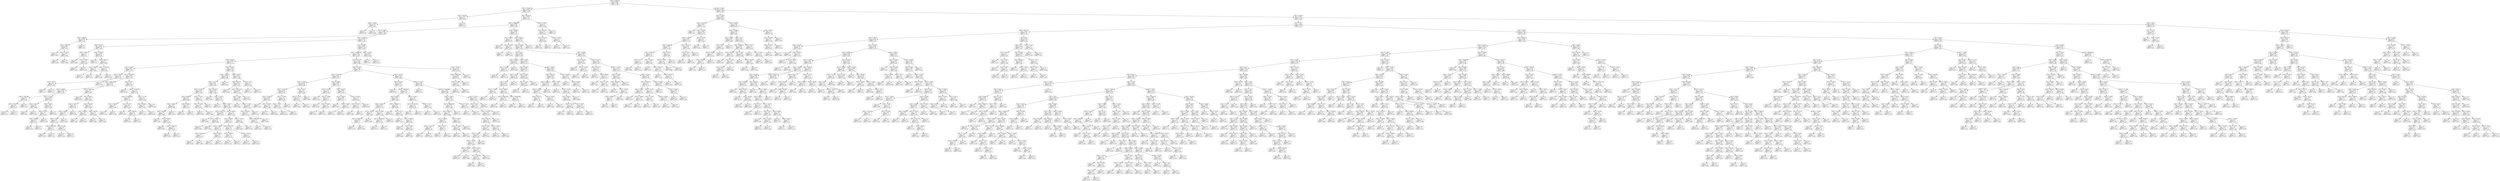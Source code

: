 digraph Tree {
node [shape=box] ;
0 [label="X[0] <= 46926.0\nmse = 0.004\nsamples = 850\nvalue = 0.133"] ;
1 [label="X[3] <= 19.595\nmse = 0.003\nsamples = 220\nvalue = 0.107"] ;
0 -> 1 [labeldistance=2.5, labelangle=45, headlabel="True"] ;
2 [label="X[1] <= 39.248\nmse = 0.011\nsamples = 3\nvalue = 0.263"] ;
1 -> 2 ;
3 [label="X[3] <= 13.768\nmse = 0.001\nsamples = 2\nvalue = 0.335"] ;
2 -> 3 ;
4 [label="mse = 0.0\nsamples = 1\nvalue = 0.301"] ;
3 -> 4 ;
5 [label="mse = -0.0\nsamples = 1\nvalue = 0.369"] ;
3 -> 5 ;
6 [label="mse = -0.0\nsamples = 1\nvalue = 0.12"] ;
2 -> 6 ;
7 [label="X[0] <= 46753.5\nmse = 0.003\nsamples = 217\nvalue = 0.104"] ;
1 -> 7 ;
8 [label="X[0] <= 42998.451\nmse = 0.003\nsamples = 210\nvalue = 0.108"] ;
7 -> 8 ;
9 [label="X[2] <= -0.895\nmse = 0.002\nsamples = 153\nvalue = 0.099"] ;
8 -> 9 ;
10 [label="X[0] <= 8289.5\nmse = 0.002\nsamples = 6\nvalue = 0.03"] ;
9 -> 10 ;
11 [label="X[0] <= 7007.5\nmse = 0.002\nsamples = 3\nvalue = 0.06"] ;
10 -> 11 ;
12 [label="mse = 0.0\nsamples = 1\nvalue = 0.002"] ;
11 -> 12 ;
13 [label="X[3] <= 64.229\nmse = 0.0\nsamples = 2\nvalue = 0.089"] ;
11 -> 13 ;
14 [label="mse = 0.0\nsamples = 1\nvalue = 0.093"] ;
13 -> 14 ;
15 [label="mse = -0.0\nsamples = 1\nvalue = 0.086"] ;
13 -> 15 ;
16 [label="mse = 0.0\nsamples = 3\nvalue = 0.0"] ;
10 -> 16 ;
17 [label="X[1] <= 33.903\nmse = 0.002\nsamples = 147\nvalue = 0.102"] ;
9 -> 17 ;
18 [label="X[0] <= 911.81\nmse = 0.002\nsamples = 9\nvalue = 0.055"] ;
17 -> 18 ;
19 [label="X[0] <= 618.01\nmse = 0.0\nsamples = 3\nvalue = 0.1"] ;
18 -> 19 ;
20 [label="mse = 0.0\nsamples = 1\nvalue = 0.091"] ;
19 -> 20 ;
21 [label="X[2] <= 27.667\nmse = 0.0\nsamples = 2\nvalue = 0.105"] ;
19 -> 21 ;
22 [label="mse = 0.0\nsamples = 1\nvalue = 0.102"] ;
21 -> 22 ;
23 [label="mse = 0.0\nsamples = 1\nvalue = 0.108"] ;
21 -> 23 ;
24 [label="X[2] <= 26.559\nmse = 0.001\nsamples = 6\nvalue = 0.032"] ;
18 -> 24 ;
25 [label="mse = 0.0\nsamples = 2\nvalue = 0.0"] ;
24 -> 25 ;
26 [label="X[2] <= 30.217\nmse = 0.0\nsamples = 4\nvalue = 0.048"] ;
24 -> 26 ;
27 [label="X[1] <= 24.811\nmse = 0.0\nsamples = 2\nvalue = 0.064"] ;
26 -> 27 ;
28 [label="mse = 0.0\nsamples = 1\nvalue = 0.055"] ;
27 -> 28 ;
29 [label="mse = -0.0\nsamples = 1\nvalue = 0.074"] ;
27 -> 29 ;
30 [label="X[0] <= 1418.139\nmse = 0.0\nsamples = 2\nvalue = 0.031"] ;
26 -> 30 ;
31 [label="mse = 0.0\nsamples = 1\nvalue = 0.024"] ;
30 -> 31 ;
32 [label="mse = 0.0\nsamples = 1\nvalue = 0.038"] ;
30 -> 32 ;
33 [label="X[2] <= 31.363\nmse = 0.002\nsamples = 138\nvalue = 0.105"] ;
17 -> 33 ;
34 [label="X[0] <= 16288.569\nmse = 0.002\nsamples = 136\nvalue = 0.106"] ;
33 -> 34 ;
35 [label="X[3] <= 66.063\nmse = 0.002\nsamples = 71\nvalue = 0.115"] ;
34 -> 35 ;
36 [label="X[1] <= 42.667\nmse = 0.001\nsamples = 33\nvalue = 0.127"] ;
35 -> 36 ;
37 [label="X[2] <= 28.037\nmse = 0.001\nsamples = 3\nvalue = 0.169"] ;
36 -> 37 ;
38 [label="X[1] <= 38.33\nmse = 0.0\nsamples = 2\nvalue = 0.185"] ;
37 -> 38 ;
39 [label="mse = 0.0\nsamples = 1\nvalue = 0.2"] ;
38 -> 39 ;
40 [label="mse = -0.0\nsamples = 1\nvalue = 0.17"] ;
38 -> 40 ;
41 [label="mse = -0.0\nsamples = 1\nvalue = 0.138"] ;
37 -> 41 ;
42 [label="X[0] <= 8515.801\nmse = 0.001\nsamples = 30\nvalue = 0.123"] ;
36 -> 42 ;
43 [label="X[0] <= 4163.393\nmse = 0.001\nsamples = 21\nvalue = 0.114"] ;
42 -> 43 ;
44 [label="X[2] <= 16.598\nmse = 0.001\nsamples = 10\nvalue = 0.135"] ;
43 -> 44 ;
45 [label="X[0] <= 3342.696\nmse = 0.0\nsamples = 4\nvalue = 0.164"] ;
44 -> 45 ;
46 [label="X[0] <= 2313.773\nmse = 0.0\nsamples = 3\nvalue = 0.175"] ;
45 -> 46 ;
47 [label="mse = 0.0\nsamples = 1\nvalue = 0.172"] ;
46 -> 47 ;
48 [label="mse = -0.0\nsamples = 2\nvalue = 0.177"] ;
46 -> 48 ;
49 [label="mse = 0.0\nsamples = 1\nvalue = 0.13"] ;
45 -> 49 ;
50 [label="X[2] <= 21.051\nmse = 0.001\nsamples = 6\nvalue = 0.116"] ;
44 -> 50 ;
51 [label="X[2] <= 18.624\nmse = 0.0\nsamples = 2\nvalue = 0.089"] ;
50 -> 51 ;
52 [label="mse = 0.0\nsamples = 1\nvalue = 0.08"] ;
51 -> 52 ;
53 [label="mse = 0.0\nsamples = 1\nvalue = 0.098"] ;
51 -> 53 ;
54 [label="X[2] <= 30.37\nmse = 0.001\nsamples = 4\nvalue = 0.129"] ;
50 -> 54 ;
55 [label="X[3] <= 61.587\nmse = 0.0\nsamples = 3\nvalue = 0.143"] ;
54 -> 55 ;
56 [label="X[3] <= 40.462\nmse = 0.0\nsamples = 2\nvalue = 0.147"] ;
55 -> 56 ;
57 [label="mse = 0.0\nsamples = 1\nvalue = 0.144"] ;
56 -> 57 ;
58 [label="mse = 0.0\nsamples = 1\nvalue = 0.15"] ;
56 -> 58 ;
59 [label="mse = 0.0\nsamples = 1\nvalue = 0.136"] ;
55 -> 59 ;
60 [label="mse = -0.0\nsamples = 1\nvalue = 0.087"] ;
54 -> 60 ;
61 [label="X[1] <= 46.622\nmse = 0.0\nsamples = 11\nvalue = 0.095"] ;
43 -> 61 ;
62 [label="mse = 0.0\nsamples = 1\nvalue = 0.058"] ;
61 -> 62 ;
63 [label="X[1] <= 66.811\nmse = 0.0\nsamples = 10\nvalue = 0.098"] ;
61 -> 63 ;
64 [label="X[0] <= 7034.5\nmse = 0.0\nsamples = 6\nvalue = 0.107"] ;
63 -> 64 ;
65 [label="X[2] <= 19.095\nmse = 0.0\nsamples = 5\nvalue = 0.111"] ;
64 -> 65 ;
66 [label="X[2] <= 7.502\nmse = 0.0\nsamples = 4\nvalue = 0.114"] ;
65 -> 66 ;
67 [label="X[0] <= 6457.836\nmse = 0.0\nsamples = 2\nvalue = 0.112"] ;
66 -> 67 ;
68 [label="mse = 0.0\nsamples = 1\nvalue = 0.113"] ;
67 -> 68 ;
69 [label="mse = -0.0\nsamples = 1\nvalue = 0.11"] ;
67 -> 69 ;
70 [label="X[2] <= 9.149\nmse = 0.0\nsamples = 2\nvalue = 0.117"] ;
66 -> 70 ;
71 [label="mse = 0.0\nsamples = 1\nvalue = 0.123"] ;
70 -> 71 ;
72 [label="mse = 0.0\nsamples = 1\nvalue = 0.11"] ;
70 -> 72 ;
73 [label="mse = -0.0\nsamples = 1\nvalue = 0.097"] ;
65 -> 73 ;
74 [label="mse = 0.0\nsamples = 1\nvalue = 0.091"] ;
64 -> 74 ;
75 [label="X[3] <= 50.408\nmse = 0.0\nsamples = 4\nvalue = 0.084"] ;
63 -> 75 ;
76 [label="X[3] <= 38.646\nmse = 0.0\nsamples = 2\nvalue = 0.078"] ;
75 -> 76 ;
77 [label="mse = 0.0\nsamples = 1\nvalue = 0.08"] ;
76 -> 77 ;
78 [label="mse = 0.0\nsamples = 1\nvalue = 0.076"] ;
76 -> 78 ;
79 [label="X[3] <= 58.208\nmse = 0.0\nsamples = 2\nvalue = 0.091"] ;
75 -> 79 ;
80 [label="mse = 0.0\nsamples = 1\nvalue = 0.089"] ;
79 -> 80 ;
81 [label="mse = -0.0\nsamples = 1\nvalue = 0.093"] ;
79 -> 81 ;
82 [label="X[2] <= 2.577\nmse = 0.0\nsamples = 9\nvalue = 0.143"] ;
42 -> 82 ;
83 [label="mse = 0.0\nsamples = 1\nvalue = 0.195"] ;
82 -> 83 ;
84 [label="X[0] <= 15165.302\nmse = 0.0\nsamples = 8\nvalue = 0.136"] ;
82 -> 84 ;
85 [label="X[0] <= 11855.658\nmse = 0.0\nsamples = 5\nvalue = 0.13"] ;
84 -> 85 ;
86 [label="X[1] <= 74.649\nmse = 0.0\nsamples = 2\nvalue = 0.136"] ;
85 -> 86 ;
87 [label="mse = 0.0\nsamples = 1\nvalue = 0.132"] ;
86 -> 87 ;
88 [label="mse = 0.0\nsamples = 1\nvalue = 0.139"] ;
86 -> 88 ;
89 [label="X[1] <= 55.472\nmse = 0.0\nsamples = 3\nvalue = 0.126"] ;
85 -> 89 ;
90 [label="mse = 0.0\nsamples = 1\nvalue = 0.136"] ;
89 -> 90 ;
91 [label="X[1] <= 68.143\nmse = 0.0\nsamples = 2\nvalue = 0.121"] ;
89 -> 91 ;
92 [label="mse = 0.0\nsamples = 1\nvalue = 0.121"] ;
91 -> 92 ;
93 [label="mse = -0.0\nsamples = 1\nvalue = 0.122"] ;
91 -> 93 ;
94 [label="X[2] <= 11.78\nmse = 0.0\nsamples = 3\nvalue = 0.146"] ;
84 -> 94 ;
95 [label="X[3] <= 54.812\nmse = 0.0\nsamples = 2\nvalue = 0.147"] ;
94 -> 95 ;
96 [label="mse = 0.0\nsamples = 1\nvalue = 0.146"] ;
95 -> 96 ;
97 [label="mse = 0.0\nsamples = 1\nvalue = 0.148"] ;
95 -> 97 ;
98 [label="mse = -0.0\nsamples = 1\nvalue = 0.144"] ;
94 -> 98 ;
99 [label="X[1] <= 70.937\nmse = 0.002\nsamples = 38\nvalue = 0.104"] ;
35 -> 99 ;
100 [label="X[0] <= 13419.5\nmse = 0.002\nsamples = 28\nvalue = 0.092"] ;
99 -> 100 ;
101 [label="X[3] <= 72.077\nmse = 0.001\nsamples = 27\nvalue = 0.095"] ;
100 -> 101 ;
102 [label="X[3] <= 70.783\nmse = 0.001\nsamples = 11\nvalue = 0.076"] ;
101 -> 102 ;
103 [label="X[3] <= 69.905\nmse = 0.0\nsamples = 8\nvalue = 0.093"] ;
102 -> 103 ;
104 [label="X[0] <= 12291.5\nmse = 0.0\nsamples = 6\nvalue = 0.084"] ;
103 -> 104 ;
105 [label="X[3] <= 66.365\nmse = 0.0\nsamples = 5\nvalue = 0.081"] ;
104 -> 105 ;
106 [label="mse = 0.0\nsamples = 1\nvalue = 0.09"] ;
105 -> 106 ;
107 [label="X[1] <= 55.867\nmse = 0.0\nsamples = 4\nvalue = 0.078"] ;
105 -> 107 ;
108 [label="mse = 0.0\nsamples = 1\nvalue = 0.085"] ;
107 -> 108 ;
109 [label="X[0] <= 8949.514\nmse = 0.0\nsamples = 3\nvalue = 0.076"] ;
107 -> 109 ;
110 [label="mse = 0.0\nsamples = 2\nvalue = 0.078"] ;
109 -> 110 ;
111 [label="mse = -0.0\nsamples = 1\nvalue = 0.073"] ;
109 -> 111 ;
112 [label="mse = 0.0\nsamples = 1\nvalue = 0.101"] ;
104 -> 112 ;
113 [label="X[0] <= 8586.0\nmse = 0.0\nsamples = 2\nvalue = 0.12"] ;
103 -> 113 ;
114 [label="mse = 0.0\nsamples = 1\nvalue = 0.123"] ;
113 -> 114 ;
115 [label="mse = 0.0\nsamples = 1\nvalue = 0.117"] ;
113 -> 115 ;
116 [label="X[3] <= 71.917\nmse = 0.0\nsamples = 3\nvalue = 0.03"] ;
102 -> 116 ;
117 [label="X[3] <= 71.649\nmse = 0.0\nsamples = 2\nvalue = 0.045"] ;
116 -> 117 ;
118 [label="mse = 0.0\nsamples = 1\nvalue = 0.049"] ;
117 -> 118 ;
119 [label="mse = -0.0\nsamples = 1\nvalue = 0.042"] ;
117 -> 119 ;
120 [label="mse = 0.0\nsamples = 1\nvalue = 0.0"] ;
116 -> 120 ;
121 [label="X[1] <= 36.555\nmse = 0.001\nsamples = 16\nvalue = 0.108"] ;
101 -> 121 ;
122 [label="mse = 0.0\nsamples = 1\nvalue = 0.031"] ;
121 -> 122 ;
123 [label="X[3] <= 72.418\nmse = 0.001\nsamples = 15\nvalue = 0.113"] ;
121 -> 123 ;
124 [label="mse = 0.0\nsamples = 1\nvalue = 0.175"] ;
123 -> 124 ;
125 [label="X[3] <= 75.607\nmse = 0.001\nsamples = 14\nvalue = 0.108"] ;
123 -> 125 ;
126 [label="X[0] <= 1627.716\nmse = 0.001\nsamples = 3\nvalue = 0.075"] ;
125 -> 126 ;
127 [label="mse = 0.0\nsamples = 1\nvalue = 0.029"] ;
126 -> 127 ;
128 [label="X[0] <= 3132.271\nmse = 0.0\nsamples = 2\nvalue = 0.098"] ;
126 -> 128 ;
129 [label="mse = 0.0\nsamples = 1\nvalue = 0.088"] ;
128 -> 129 ;
130 [label="mse = 0.0\nsamples = 1\nvalue = 0.109"] ;
128 -> 130 ;
131 [label="X[1] <= 63.951\nmse = 0.0\nsamples = 11\nvalue = 0.118"] ;
125 -> 131 ;
132 [label="X[2] <= 9.958\nmse = 0.0\nsamples = 9\nvalue = 0.122"] ;
131 -> 132 ;
133 [label="X[0] <= 7189.0\nmse = 0.0\nsamples = 4\nvalue = 0.111"] ;
132 -> 133 ;
134 [label="X[2] <= 8.403\nmse = 0.0\nsamples = 2\nvalue = 0.102"] ;
133 -> 134 ;
135 [label="mse = 0.0\nsamples = 1\nvalue = 0.106"] ;
134 -> 135 ;
136 [label="mse = -0.0\nsamples = 1\nvalue = 0.098"] ;
134 -> 136 ;
137 [label="X[0] <= 7605.5\nmse = 0.0\nsamples = 2\nvalue = 0.12"] ;
133 -> 137 ;
138 [label="mse = 0.0\nsamples = 1\nvalue = 0.125"] ;
137 -> 138 ;
139 [label="mse = 0.0\nsamples = 1\nvalue = 0.115"] ;
137 -> 139 ;
140 [label="X[0] <= 4307.387\nmse = 0.0\nsamples = 5\nvalue = 0.13"] ;
132 -> 140 ;
141 [label="X[1] <= 46.258\nmse = 0.0\nsamples = 2\nvalue = 0.122"] ;
140 -> 141 ;
142 [label="mse = 0.0\nsamples = 1\nvalue = 0.124"] ;
141 -> 142 ;
143 [label="mse = 0.0\nsamples = 1\nvalue = 0.12"] ;
141 -> 143 ;
144 [label="X[3] <= 79.124\nmse = 0.0\nsamples = 3\nvalue = 0.136"] ;
140 -> 144 ;
145 [label="mse = 0.0\nsamples = 1\nvalue = 0.139"] ;
144 -> 145 ;
146 [label="mse = 0.0\nsamples = 2\nvalue = 0.135"] ;
144 -> 146 ;
147 [label="X[2] <= 17.819\nmse = 0.0\nsamples = 2\nvalue = 0.098"] ;
131 -> 147 ;
148 [label="mse = 0.0\nsamples = 1\nvalue = 0.094"] ;
147 -> 148 ;
149 [label="mse = -0.0\nsamples = 1\nvalue = 0.103"] ;
147 -> 149 ;
150 [label="mse = -0.0\nsamples = 1\nvalue = 0.003"] ;
100 -> 150 ;
151 [label="X[2] <= 28.311\nmse = 0.003\nsamples = 10\nvalue = 0.139"] ;
99 -> 151 ;
152 [label="X[3] <= 69.773\nmse = 0.002\nsamples = 8\nvalue = 0.125"] ;
151 -> 152 ;
153 [label="mse = 0.0\nsamples = 1\nvalue = 0.062"] ;
152 -> 153 ;
154 [label="X[0] <= 10371.705\nmse = 0.002\nsamples = 7\nvalue = 0.134"] ;
152 -> 154 ;
155 [label="X[2] <= 7.536\nmse = 0.001\nsamples = 6\nvalue = 0.144"] ;
154 -> 155 ;
156 [label="mse = 0.0\nsamples = 1\nvalue = 0.085"] ;
155 -> 156 ;
157 [label="X[3] <= 77.344\nmse = 0.001\nsamples = 5\nvalue = 0.156"] ;
155 -> 157 ;
158 [label="X[2] <= 25.929\nmse = 0.0\nsamples = 3\nvalue = 0.176"] ;
157 -> 158 ;
159 [label="X[0] <= 9095.998\nmse = 0.0\nsamples = 2\nvalue = 0.168"] ;
158 -> 159 ;
160 [label="mse = 0.0\nsamples = 1\nvalue = 0.161"] ;
159 -> 160 ;
161 [label="mse = 0.0\nsamples = 1\nvalue = 0.175"] ;
159 -> 161 ;
162 [label="mse = 0.0\nsamples = 1\nvalue = 0.193"] ;
158 -> 162 ;
163 [label="mse = 0.0\nsamples = 2\nvalue = 0.125"] ;
157 -> 163 ;
164 [label="mse = -0.0\nsamples = 1\nvalue = 0.074"] ;
154 -> 164 ;
165 [label="X[1] <= 74.9\nmse = 0.0\nsamples = 2\nvalue = 0.195"] ;
151 -> 165 ;
166 [label="mse = 0.0\nsamples = 1\nvalue = 0.217"] ;
165 -> 166 ;
167 [label="mse = -0.0\nsamples = 1\nvalue = 0.173"] ;
165 -> 167 ;
168 [label="X[2] <= 25.764\nmse = 0.002\nsamples = 65\nvalue = 0.096"] ;
34 -> 168 ;
169 [label="X[1] <= 51.563\nmse = 0.002\nsamples = 60\nvalue = 0.1"] ;
168 -> 169 ;
170 [label="X[2] <= 18.754\nmse = 0.002\nsamples = 20\nvalue = 0.114"] ;
169 -> 170 ;
171 [label="X[2] <= 17.681\nmse = 0.001\nsamples = 9\nvalue = 0.093"] ;
170 -> 171 ;
172 [label="X[2] <= 17.103\nmse = 0.002\nsamples = 6\nvalue = 0.107"] ;
171 -> 172 ;
173 [label="X[3] <= 74.482\nmse = 0.001\nsamples = 3\nvalue = 0.077"] ;
172 -> 173 ;
174 [label="mse = 0.0\nsamples = 1\nvalue = 0.119"] ;
173 -> 174 ;
175 [label="X[2] <= 16.531\nmse = 0.0\nsamples = 2\nvalue = 0.056"] ;
173 -> 175 ;
176 [label="mse = 0.0\nsamples = 1\nvalue = 0.067"] ;
175 -> 176 ;
177 [label="mse = 0.0\nsamples = 1\nvalue = 0.046"] ;
175 -> 177 ;
178 [label="X[2] <= 17.569\nmse = 0.0\nsamples = 3\nvalue = 0.136"] ;
172 -> 178 ;
179 [label="X[2] <= 17.325\nmse = 0.0\nsamples = 2\nvalue = 0.149"] ;
178 -> 179 ;
180 [label="mse = 0.0\nsamples = 1\nvalue = 0.136"] ;
179 -> 180 ;
181 [label="mse = 0.0\nsamples = 1\nvalue = 0.161"] ;
179 -> 181 ;
182 [label="mse = 0.0\nsamples = 1\nvalue = 0.111"] ;
178 -> 182 ;
183 [label="X[3] <= 76.817\nmse = 0.0\nsamples = 3\nvalue = 0.066"] ;
171 -> 183 ;
184 [label="X[3] <= 73.139\nmse = 0.0\nsamples = 2\nvalue = 0.075"] ;
183 -> 184 ;
185 [label="mse = 0.0\nsamples = 1\nvalue = 0.083"] ;
184 -> 185 ;
186 [label="mse = 0.0\nsamples = 1\nvalue = 0.067"] ;
184 -> 186 ;
187 [label="mse = -0.0\nsamples = 1\nvalue = 0.049"] ;
183 -> 187 ;
188 [label="X[2] <= 19.594\nmse = 0.001\nsamples = 11\nvalue = 0.13"] ;
170 -> 188 ;
189 [label="X[3] <= 72.915\nmse = 0.0\nsamples = 5\nvalue = 0.164"] ;
188 -> 189 ;
190 [label="mse = 0.0\nsamples = 1\nvalue = 0.143"] ;
189 -> 190 ;
191 [label="X[3] <= 75.656\nmse = 0.0\nsamples = 4\nvalue = 0.17"] ;
189 -> 191 ;
192 [label="mse = 0.0\nsamples = 2\nvalue = 0.182"] ;
191 -> 192 ;
193 [label="X[3] <= 77.643\nmse = 0.0\nsamples = 2\nvalue = 0.157"] ;
191 -> 193 ;
194 [label="mse = 0.0\nsamples = 1\nvalue = 0.16"] ;
193 -> 194 ;
195 [label="mse = 0.0\nsamples = 1\nvalue = 0.155"] ;
193 -> 195 ;
196 [label="X[2] <= 20.501\nmse = 0.001\nsamples = 6\nvalue = 0.102"] ;
188 -> 196 ;
197 [label="X[2] <= 19.912\nmse = 0.001\nsamples = 3\nvalue = 0.117"] ;
196 -> 197 ;
198 [label="mse = 0.0\nsamples = 1\nvalue = 0.077"] ;
197 -> 198 ;
199 [label="X[3] <= 74.688\nmse = 0.0\nsamples = 2\nvalue = 0.137"] ;
197 -> 199 ;
200 [label="mse = 0.0\nsamples = 1\nvalue = 0.13"] ;
199 -> 200 ;
201 [label="mse = 0.0\nsamples = 1\nvalue = 0.143"] ;
199 -> 201 ;
202 [label="X[2] <= 22.064\nmse = 0.0\nsamples = 3\nvalue = 0.087"] ;
196 -> 202 ;
203 [label="X[2] <= 21.312\nmse = 0.0\nsamples = 2\nvalue = 0.077"] ;
202 -> 203 ;
204 [label="mse = 0.0\nsamples = 1\nvalue = 0.083"] ;
203 -> 204 ;
205 [label="mse = 0.0\nsamples = 1\nvalue = 0.071"] ;
203 -> 205 ;
206 [label="mse = 0.0\nsamples = 1\nvalue = 0.107"] ;
202 -> 206 ;
207 [label="X[2] <= 10.723\nmse = 0.001\nsamples = 40\nvalue = 0.094"] ;
169 -> 207 ;
208 [label="X[3] <= 54.793\nmse = 0.001\nsamples = 17\nvalue = 0.105"] ;
207 -> 208 ;
209 [label="mse = 0.0\nsamples = 1\nvalue = 0.016"] ;
208 -> 209 ;
210 [label="X[0] <= 40376.801\nmse = 0.001\nsamples = 16\nvalue = 0.11"] ;
208 -> 210 ;
211 [label="X[3] <= 63.527\nmse = 0.001\nsamples = 11\nvalue = 0.099"] ;
210 -> 211 ;
212 [label="X[3] <= 57.987\nmse = 0.001\nsamples = 6\nvalue = 0.113"] ;
211 -> 212 ;
213 [label="X[1] <= 79.647\nmse = 0.0\nsamples = 3\nvalue = 0.09"] ;
212 -> 213 ;
214 [label="X[0] <= 19298.057\nmse = 0.0\nsamples = 2\nvalue = 0.1"] ;
213 -> 214 ;
215 [label="mse = 0.0\nsamples = 1\nvalue = 0.108"] ;
214 -> 215 ;
216 [label="mse = 0.0\nsamples = 1\nvalue = 0.092"] ;
214 -> 216 ;
217 [label="mse = -0.0\nsamples = 1\nvalue = 0.069"] ;
213 -> 217 ;
218 [label="X[2] <= 5.596\nmse = 0.0\nsamples = 3\nvalue = 0.136"] ;
212 -> 218 ;
219 [label="X[0] <= 20469.596\nmse = 0.0\nsamples = 2\nvalue = 0.124"] ;
218 -> 219 ;
220 [label="mse = 0.0\nsamples = 1\nvalue = 0.121"] ;
219 -> 220 ;
221 [label="mse = 0.0\nsamples = 1\nvalue = 0.127"] ;
219 -> 221 ;
222 [label="mse = 0.0\nsamples = 1\nvalue = 0.16"] ;
218 -> 222 ;
223 [label="X[0] <= 18864.127\nmse = 0.0\nsamples = 5\nvalue = 0.083"] ;
211 -> 223 ;
224 [label="mse = 0.0\nsamples = 1\nvalue = 0.094"] ;
223 -> 224 ;
225 [label="X[1] <= 61.71\nmse = 0.0\nsamples = 4\nvalue = 0.08"] ;
223 -> 225 ;
226 [label="mse = 0.0\nsamples = 1\nvalue = 0.074"] ;
225 -> 226 ;
227 [label="X[1] <= 69.659\nmse = 0.0\nsamples = 3\nvalue = 0.082"] ;
225 -> 227 ;
228 [label="mse = 0.0\nsamples = 1\nvalue = 0.08"] ;
227 -> 228 ;
229 [label="X[2] <= 9.807\nmse = 0.0\nsamples = 2\nvalue = 0.083"] ;
227 -> 229 ;
230 [label="mse = 0.0\nsamples = 1\nvalue = 0.082"] ;
229 -> 230 ;
231 [label="mse = 0.0\nsamples = 1\nvalue = 0.084"] ;
229 -> 231 ;
232 [label="X[3] <= 73.852\nmse = 0.0\nsamples = 5\nvalue = 0.135"] ;
210 -> 232 ;
233 [label="X[0] <= 41746.703\nmse = 0.0\nsamples = 3\nvalue = 0.128"] ;
232 -> 233 ;
234 [label="mse = 0.0\nsamples = 1\nvalue = 0.131"] ;
233 -> 234 ;
235 [label="mse = 0.0\nsamples = 2\nvalue = 0.127"] ;
233 -> 235 ;
236 [label="X[3] <= 75.15\nmse = 0.0\nsamples = 2\nvalue = 0.145"] ;
232 -> 236 ;
237 [label="mse = 0.0\nsamples = 1\nvalue = 0.147"] ;
236 -> 237 ;
238 [label="mse = 0.0\nsamples = 1\nvalue = 0.144"] ;
236 -> 238 ;
239 [label="X[2] <= 11.442\nmse = 0.001\nsamples = 23\nvalue = 0.085"] ;
207 -> 239 ;
240 [label="mse = 0.0\nsamples = 1\nvalue = 0.013"] ;
239 -> 240 ;
241 [label="X[0] <= 42199.666\nmse = 0.001\nsamples = 22\nvalue = 0.088"] ;
239 -> 241 ;
242 [label="X[3] <= 79.667\nmse = 0.001\nsamples = 10\nvalue = 0.108"] ;
241 -> 242 ;
243 [label="X[0] <= 36966.449\nmse = 0.0\nsamples = 8\nvalue = 0.099"] ;
242 -> 243 ;
244 [label="X[1] <= 86.913\nmse = 0.0\nsamples = 7\nvalue = 0.094"] ;
243 -> 244 ;
245 [label="X[1] <= 83.435\nmse = 0.0\nsamples = 4\nvalue = 0.104"] ;
244 -> 245 ;
246 [label="X[3] <= 72.104\nmse = 0.0\nsamples = 2\nvalue = 0.108"] ;
245 -> 246 ;
247 [label="mse = 0.0\nsamples = 1\nvalue = 0.11"] ;
246 -> 247 ;
248 [label="mse = 0.0\nsamples = 1\nvalue = 0.106"] ;
246 -> 248 ;
249 [label="X[3] <= 45.577\nmse = 0.0\nsamples = 2\nvalue = 0.1"] ;
245 -> 249 ;
250 [label="mse = 0.0\nsamples = 1\nvalue = 0.1"] ;
249 -> 250 ;
251 [label="mse = -0.0\nsamples = 1\nvalue = 0.099"] ;
249 -> 251 ;
252 [label="X[2] <= 22.31\nmse = 0.0\nsamples = 3\nvalue = 0.081"] ;
244 -> 252 ;
253 [label="X[2] <= 17.966\nmse = 0.0\nsamples = 2\nvalue = 0.088"] ;
252 -> 253 ;
254 [label="mse = 0.0\nsamples = 1\nvalue = 0.083"] ;
253 -> 254 ;
255 [label="mse = -0.0\nsamples = 1\nvalue = 0.094"] ;
253 -> 255 ;
256 [label="mse = 0.0\nsamples = 1\nvalue = 0.065"] ;
252 -> 256 ;
257 [label="mse = -0.0\nsamples = 1\nvalue = 0.137"] ;
243 -> 257 ;
258 [label="X[1] <= 75.875\nmse = 0.0\nsamples = 2\nvalue = 0.142"] ;
242 -> 258 ;
259 [label="mse = 0.0\nsamples = 1\nvalue = 0.157"] ;
258 -> 259 ;
260 [label="mse = -0.0\nsamples = 1\nvalue = 0.126"] ;
258 -> 260 ;
261 [label="X[2] <= 17.912\nmse = 0.001\nsamples = 12\nvalue = 0.072"] ;
241 -> 261 ;
262 [label="X[2] <= 16.41\nmse = 0.0\nsamples = 11\nvalue = 0.077"] ;
261 -> 262 ;
263 [label="X[3] <= 81.651\nmse = 0.0\nsamples = 10\nvalue = 0.072"] ;
262 -> 263 ;
264 [label="X[2] <= 16.079\nmse = 0.0\nsamples = 9\nvalue = 0.068"] ;
263 -> 264 ;
265 [label="X[2] <= 15.94\nmse = 0.0\nsamples = 7\nvalue = 0.065"] ;
264 -> 265 ;
266 [label="X[2] <= 15.821\nmse = 0.0\nsamples = 6\nvalue = 0.067"] ;
265 -> 266 ;
267 [label="X[3] <= 76.239\nmse = 0.0\nsamples = 5\nvalue = 0.064"] ;
266 -> 267 ;
268 [label="X[3] <= 74.366\nmse = 0.0\nsamples = 2\nvalue = 0.072"] ;
267 -> 268 ;
269 [label="mse = 0.0\nsamples = 1\nvalue = 0.077"] ;
268 -> 269 ;
270 [label="mse = -0.0\nsamples = 1\nvalue = 0.068"] ;
268 -> 270 ;
271 [label="X[3] <= 79.654\nmse = 0.0\nsamples = 3\nvalue = 0.059"] ;
267 -> 271 ;
272 [label="X[1] <= 69.799\nmse = 0.0\nsamples = 2\nvalue = 0.062"] ;
271 -> 272 ;
273 [label="mse = 0.0\nsamples = 1\nvalue = 0.062"] ;
272 -> 273 ;
274 [label="mse = 0.0\nsamples = 1\nvalue = 0.062"] ;
272 -> 274 ;
275 [label="mse = -0.0\nsamples = 1\nvalue = 0.053"] ;
271 -> 275 ;
276 [label="mse = -0.0\nsamples = 1\nvalue = 0.083"] ;
266 -> 276 ;
277 [label="mse = -0.0\nsamples = 1\nvalue = 0.051"] ;
265 -> 277 ;
278 [label="X[3] <= 79.292\nmse = 0.0\nsamples = 2\nvalue = 0.08"] ;
264 -> 278 ;
279 [label="mse = 0.0\nsamples = 1\nvalue = 0.078"] ;
278 -> 279 ;
280 [label="mse = 0.0\nsamples = 1\nvalue = 0.083"] ;
278 -> 280 ;
281 [label="mse = -0.0\nsamples = 1\nvalue = 0.105"] ;
263 -> 281 ;
282 [label="mse = -0.0\nsamples = 1\nvalue = 0.122"] ;
262 -> 282 ;
283 [label="mse = -0.0\nsamples = 1\nvalue = 0.027"] ;
261 -> 283 ;
284 [label="X[1] <= 81.921\nmse = 0.002\nsamples = 5\nvalue = 0.048"] ;
168 -> 284 ;
285 [label="X[0] <= 36545.986\nmse = 0.001\nsamples = 4\nvalue = 0.027"] ;
284 -> 285 ;
286 [label="X[3] <= 75.583\nmse = 0.0\nsamples = 2\nvalue = 0.053"] ;
285 -> 286 ;
287 [label="mse = 0.0\nsamples = 1\nvalue = 0.051"] ;
286 -> 287 ;
288 [label="mse = 0.0\nsamples = 1\nvalue = 0.055"] ;
286 -> 288 ;
289 [label="mse = 0.0\nsamples = 2\nvalue = 0.0"] ;
285 -> 289 ;
290 [label="mse = 0.0\nsamples = 1\nvalue = 0.134"] ;
284 -> 290 ;
291 [label="X[2] <= 31.857\nmse = 0.001\nsamples = 2\nvalue = 0.036"] ;
33 -> 291 ;
292 [label="mse = 0.0\nsamples = 1\nvalue = 0.0"] ;
291 -> 292 ;
293 [label="mse = 0.0\nsamples = 1\nvalue = 0.071"] ;
291 -> 293 ;
294 [label="X[3] <= 60.381\nmse = 0.003\nsamples = 57\nvalue = 0.131"] ;
8 -> 294 ;
295 [label="X[1] <= 53.85\nmse = 0.0\nsamples = 3\nvalue = 0.205"] ;
294 -> 295 ;
296 [label="mse = 0.0\nsamples = 1\nvalue = 0.232"] ;
295 -> 296 ;
297 [label="X[2] <= 16.455\nmse = 0.0\nsamples = 2\nvalue = 0.191"] ;
295 -> 297 ;
298 [label="mse = 0.0\nsamples = 1\nvalue = 0.2"] ;
297 -> 298 ;
299 [label="mse = -0.0\nsamples = 1\nvalue = 0.182"] ;
297 -> 299 ;
300 [label="X[3] <= 83.071\nmse = 0.003\nsamples = 54\nvalue = 0.127"] ;
294 -> 300 ;
301 [label="X[2] <= 16.533\nmse = 0.003\nsamples = 53\nvalue = 0.129"] ;
300 -> 301 ;
302 [label="X[1] <= 52.3\nmse = 0.003\nsamples = 30\nvalue = 0.118"] ;
301 -> 302 ;
303 [label="X[3] <= 68.455\nmse = 0.007\nsamples = 3\nvalue = 0.181"] ;
302 -> 303 ;
304 [label="X[2] <= 11.596\nmse = 0.0\nsamples = 2\nvalue = 0.121"] ;
303 -> 304 ;
305 [label="mse = 0.0\nsamples = 1\nvalue = 0.125"] ;
304 -> 305 ;
306 [label="mse = 0.0\nsamples = 1\nvalue = 0.118"] ;
304 -> 306 ;
307 [label="mse = 0.0\nsamples = 1\nvalue = 0.299"] ;
303 -> 307 ;
308 [label="X[2] <= 2.416\nmse = 0.002\nsamples = 27\nvalue = 0.111"] ;
302 -> 308 ;
309 [label="X[3] <= 76.467\nmse = 0.002\nsamples = 12\nvalue = 0.13"] ;
308 -> 309 ;
310 [label="X[3] <= 74.55\nmse = 0.001\nsamples = 9\nvalue = 0.143"] ;
309 -> 310 ;
311 [label="X[2] <= -7.9\nmse = 0.001\nsamples = 8\nvalue = 0.134"] ;
310 -> 311 ;
312 [label="X[3] <= 72.492\nmse = 0.0\nsamples = 2\nvalue = 0.101"] ;
311 -> 312 ;
313 [label="mse = 0.0\nsamples = 1\nvalue = 0.111"] ;
312 -> 313 ;
314 [label="mse = 0.0\nsamples = 1\nvalue = 0.09"] ;
312 -> 314 ;
315 [label="X[3] <= 68.063\nmse = 0.0\nsamples = 6\nvalue = 0.145"] ;
311 -> 315 ;
316 [label="X[0] <= 44831.494\nmse = 0.0\nsamples = 4\nvalue = 0.134"] ;
315 -> 316 ;
317 [label="mse = 0.0\nsamples = 1\nvalue = 0.146"] ;
316 -> 317 ;
318 [label="mse = 0.0\nsamples = 3\nvalue = 0.13"] ;
316 -> 318 ;
319 [label="X[0] <= 46420.994\nmse = 0.0\nsamples = 2\nvalue = 0.167"] ;
315 -> 319 ;
320 [label="mse = 0.0\nsamples = 1\nvalue = 0.168"] ;
319 -> 320 ;
321 [label="mse = 0.0\nsamples = 1\nvalue = 0.167"] ;
319 -> 321 ;
322 [label="mse = -0.0\nsamples = 1\nvalue = 0.211"] ;
310 -> 322 ;
323 [label="X[2] <= 0.061\nmse = 0.003\nsamples = 3\nvalue = 0.092"] ;
309 -> 323 ;
324 [label="X[2] <= -2.423\nmse = 0.002\nsamples = 2\nvalue = 0.064"] ;
323 -> 324 ;
325 [label="mse = 0.0\nsamples = 1\nvalue = 0.105"] ;
324 -> 325 ;
326 [label="mse = -0.0\nsamples = 1\nvalue = 0.024"] ;
324 -> 326 ;
327 [label="mse = 0.0\nsamples = 1\nvalue = 0.149"] ;
323 -> 327 ;
328 [label="X[2] <= 16.325\nmse = 0.001\nsamples = 15\nvalue = 0.095"] ;
308 -> 328 ;
329 [label="X[3] <= 68.718\nmse = 0.001\nsamples = 12\nvalue = 0.087"] ;
328 -> 329 ;
330 [label="X[0] <= 45944.5\nmse = 0.001\nsamples = 5\nvalue = 0.105"] ;
329 -> 330 ;
331 [label="X[2] <= 15.959\nmse = 0.001\nsamples = 4\nvalue = 0.117"] ;
330 -> 331 ;
332 [label="X[3] <= 63.767\nmse = 0.0\nsamples = 2\nvalue = 0.138"] ;
331 -> 332 ;
333 [label="mse = 0.0\nsamples = 1\nvalue = 0.127"] ;
332 -> 333 ;
334 [label="mse = 0.0\nsamples = 1\nvalue = 0.149"] ;
332 -> 334 ;
335 [label="X[2] <= 16.235\nmse = 0.0\nsamples = 2\nvalue = 0.097"] ;
331 -> 335 ;
336 [label="mse = 0.0\nsamples = 1\nvalue = 0.088"] ;
335 -> 336 ;
337 [label="mse = 0.0\nsamples = 1\nvalue = 0.105"] ;
335 -> 337 ;
338 [label="mse = 0.0\nsamples = 1\nvalue = 0.057"] ;
330 -> 338 ;
339 [label="X[3] <= 70.887\nmse = 0.0\nsamples = 7\nvalue = 0.074"] ;
329 -> 339 ;
340 [label="mse = 0.0\nsamples = 1\nvalue = 0.025"] ;
339 -> 340 ;
341 [label="X[3] <= 74.539\nmse = 0.0\nsamples = 6\nvalue = 0.082"] ;
339 -> 341 ;
342 [label="X[1] <= 68.45\nmse = 0.0\nsamples = 5\nvalue = 0.084"] ;
341 -> 342 ;
343 [label="X[3] <= 73.118\nmse = 0.0\nsamples = 3\nvalue = 0.088"] ;
342 -> 343 ;
344 [label="mse = 0.0\nsamples = 2\nvalue = 0.087"] ;
343 -> 344 ;
345 [label="mse = -0.0\nsamples = 1\nvalue = 0.09"] ;
343 -> 345 ;
346 [label="X[2] <= 4.602\nmse = 0.0\nsamples = 2\nvalue = 0.078"] ;
342 -> 346 ;
347 [label="mse = 0.0\nsamples = 1\nvalue = 0.081"] ;
346 -> 347 ;
348 [label="mse = 0.0\nsamples = 1\nvalue = 0.075"] ;
346 -> 348 ;
349 [label="mse = -0.0\nsamples = 1\nvalue = 0.069"] ;
341 -> 349 ;
350 [label="X[2] <= 16.355\nmse = 0.001\nsamples = 3\nvalue = 0.128"] ;
328 -> 350 ;
351 [label="mse = 0.0\nsamples = 1\nvalue = 0.17"] ;
350 -> 351 ;
352 [label="X[3] <= 68.365\nmse = 0.0\nsamples = 2\nvalue = 0.107"] ;
350 -> 352 ;
353 [label="mse = 0.0\nsamples = 1\nvalue = 0.105"] ;
352 -> 353 ;
354 [label="mse = -0.0\nsamples = 1\nvalue = 0.108"] ;
352 -> 354 ;
355 [label="X[2] <= 16.898\nmse = 0.002\nsamples = 23\nvalue = 0.144"] ;
301 -> 355 ;
356 [label="X[3] <= 73.283\nmse = 0.001\nsamples = 3\nvalue = 0.206"] ;
355 -> 356 ;
357 [label="mse = 0.0\nsamples = 1\nvalue = 0.25"] ;
356 -> 357 ;
358 [label="X[2] <= 16.726\nmse = 0.0\nsamples = 2\nvalue = 0.185"] ;
356 -> 358 ;
359 [label="mse = 0.0\nsamples = 1\nvalue = 0.188"] ;
358 -> 359 ;
360 [label="mse = 0.0\nsamples = 1\nvalue = 0.182"] ;
358 -> 360 ;
361 [label="X[3] <= 67.317\nmse = 0.001\nsamples = 20\nvalue = 0.135"] ;
355 -> 361 ;
362 [label="X[3] <= 65.211\nmse = 0.0\nsamples = 5\nvalue = 0.171"] ;
361 -> 362 ;
363 [label="mse = 0.0\nsamples = 1\nvalue = 0.135"] ;
362 -> 363 ;
364 [label="X[3] <= 65.99\nmse = 0.0\nsamples = 4\nvalue = 0.18"] ;
362 -> 364 ;
365 [label="mse = 0.0\nsamples = 1\nvalue = 0.167"] ;
364 -> 365 ;
366 [label="X[2] <= 17.252\nmse = 0.0\nsamples = 3\nvalue = 0.184"] ;
364 -> 366 ;
367 [label="mse = 0.0\nsamples = 1\nvalue = 0.18"] ;
366 -> 367 ;
368 [label="mse = 0.0\nsamples = 2\nvalue = 0.187"] ;
366 -> 368 ;
369 [label="X[2] <= 17.573\nmse = 0.001\nsamples = 15\nvalue = 0.122"] ;
361 -> 369 ;
370 [label="X[2] <= 17.548\nmse = 0.001\nsamples = 5\nvalue = 0.095"] ;
369 -> 370 ;
371 [label="X[3] <= 68.442\nmse = 0.0\nsamples = 4\nvalue = 0.107"] ;
370 -> 371 ;
372 [label="mse = 0.0\nsamples = 1\nvalue = 0.125"] ;
371 -> 372 ;
373 [label="X[3] <= 73.338\nmse = 0.0\nsamples = 3\nvalue = 0.102"] ;
371 -> 373 ;
374 [label="X[3] <= 68.867\nmse = 0.0\nsamples = 2\nvalue = 0.1"] ;
373 -> 374 ;
375 [label="mse = 0.0\nsamples = 1\nvalue = 0.101"] ;
374 -> 375 ;
376 [label="mse = 0.0\nsamples = 1\nvalue = 0.1"] ;
374 -> 376 ;
377 [label="mse = 0.0\nsamples = 1\nvalue = 0.104"] ;
373 -> 377 ;
378 [label="mse = 0.0\nsamples = 1\nvalue = 0.048"] ;
370 -> 378 ;
379 [label="X[3] <= 73.429\nmse = 0.001\nsamples = 10\nvalue = 0.136"] ;
369 -> 379 ;
380 [label="X[0] <= 45249.5\nmse = 0.0\nsamples = 7\nvalue = 0.125"] ;
379 -> 380 ;
381 [label="X[2] <= 18.36\nmse = 0.0\nsamples = 3\nvalue = 0.114"] ;
380 -> 381 ;
382 [label="mse = 0.0\nsamples = 1\nvalue = 0.102"] ;
381 -> 382 ;
383 [label="X[2] <= 18.805\nmse = 0.0\nsamples = 2\nvalue = 0.119"] ;
381 -> 383 ;
384 [label="mse = 0.0\nsamples = 1\nvalue = 0.115"] ;
383 -> 384 ;
385 [label="mse = -0.0\nsamples = 1\nvalue = 0.124"] ;
383 -> 385 ;
386 [label="X[3] <= 71.205\nmse = 0.0\nsamples = 4\nvalue = 0.134"] ;
380 -> 386 ;
387 [label="X[2] <= 17.843\nmse = 0.0\nsamples = 2\nvalue = 0.142"] ;
386 -> 387 ;
388 [label="mse = 0.0\nsamples = 1\nvalue = 0.147"] ;
387 -> 388 ;
389 [label="mse = 0.0\nsamples = 1\nvalue = 0.136"] ;
387 -> 389 ;
390 [label="X[2] <= 19.083\nmse = 0.0\nsamples = 2\nvalue = 0.127"] ;
386 -> 390 ;
391 [label="mse = 0.0\nsamples = 1\nvalue = 0.132"] ;
390 -> 391 ;
392 [label="mse = -0.0\nsamples = 1\nvalue = 0.122"] ;
390 -> 392 ;
393 [label="X[3] <= 74.024\nmse = 0.002\nsamples = 3\nvalue = 0.16"] ;
379 -> 393 ;
394 [label="mse = 0.0\nsamples = 1\nvalue = 0.2"] ;
393 -> 394 ;
395 [label="X[2] <= 19.894\nmse = 0.002\nsamples = 2\nvalue = 0.14"] ;
393 -> 395 ;
396 [label="mse = 0.0\nsamples = 1\nvalue = 0.097"] ;
395 -> 396 ;
397 [label="mse = 0.0\nsamples = 1\nvalue = 0.183"] ;
395 -> 397 ;
398 [label="mse = 0.0\nsamples = 1\nvalue = 0.031"] ;
300 -> 398 ;
399 [label="X[2] <= 13.627\nmse = 0.0\nsamples = 7\nvalue = 0.008"] ;
7 -> 399 ;
400 [label="X[3] <= 64.256\nmse = 0.0\nsamples = 4\nvalue = 0.014"] ;
399 -> 400 ;
401 [label="X[3] <= 61.422\nmse = 0.0\nsamples = 2\nvalue = 0.008"] ;
400 -> 401 ;
402 [label="mse = 0.0\nsamples = 1\nvalue = 0.015"] ;
401 -> 402 ;
403 [label="mse = 0.0\nsamples = 1\nvalue = 0.0"] ;
401 -> 403 ;
404 [label="X[2] <= 12.325\nmse = 0.0\nsamples = 2\nvalue = 0.021"] ;
400 -> 404 ;
405 [label="mse = 0.0\nsamples = 1\nvalue = 0.026"] ;
404 -> 405 ;
406 [label="mse = -0.0\nsamples = 1\nvalue = 0.017"] ;
404 -> 406 ;
407 [label="mse = 0.0\nsamples = 3\nvalue = 0.0"] ;
399 -> 407 ;
408 [label="X[2] <= 3.833\nmse = 0.004\nsamples = 630\nvalue = 0.142"] ;
0 -> 408 [labeldistance=2.5, labelangle=-45, headlabel="False"] ;
409 [label="X[2] <= 1.682\nmse = 0.003\nsamples = 39\nvalue = 0.091"] ;
408 -> 409 ;
410 [label="X[3] <= 53.125\nmse = 0.002\nsamples = 17\nvalue = 0.116"] ;
409 -> 410 ;
411 [label="mse = 0.0\nsamples = 1\nvalue = 0.0"] ;
410 -> 411 ;
412 [label="X[3] <= 78.269\nmse = 0.002\nsamples = 16\nvalue = 0.124"] ;
410 -> 412 ;
413 [label="X[2] <= 1.348\nmse = 0.001\nsamples = 14\nvalue = 0.115"] ;
412 -> 413 ;
414 [label="X[2] <= -0.885\nmse = 0.001\nsamples = 11\nvalue = 0.104"] ;
413 -> 414 ;
415 [label="X[3] <= 62.604\nmse = 0.0\nsamples = 6\nvalue = 0.122"] ;
414 -> 415 ;
416 [label="X[1] <= 76.1\nmse = 0.0\nsamples = 2\nvalue = 0.102"] ;
415 -> 416 ;
417 [label="mse = 0.0\nsamples = 1\nvalue = 0.093"] ;
416 -> 417 ;
418 [label="mse = -0.0\nsamples = 1\nvalue = 0.111"] ;
416 -> 418 ;
419 [label="X[2] <= -4.084\nmse = 0.0\nsamples = 4\nvalue = 0.132"] ;
415 -> 419 ;
420 [label="mse = 0.0\nsamples = 1\nvalue = 0.152"] ;
419 -> 420 ;
421 [label="X[0] <= 52851.17\nmse = 0.0\nsamples = 3\nvalue = 0.126"] ;
419 -> 421 ;
422 [label="mse = 0.0\nsamples = 1\nvalue = 0.115"] ;
421 -> 422 ;
423 [label="X[0] <= 62725.0\nmse = 0.0\nsamples = 2\nvalue = 0.131"] ;
421 -> 423 ;
424 [label="mse = 0.0\nsamples = 1\nvalue = 0.128"] ;
423 -> 424 ;
425 [label="mse = -0.0\nsamples = 1\nvalue = 0.134"] ;
423 -> 425 ;
426 [label="X[2] <= 0.755\nmse = 0.0\nsamples = 5\nvalue = 0.082"] ;
414 -> 426 ;
427 [label="X[3] <= 71.389\nmse = 0.0\nsamples = 3\nvalue = 0.094"] ;
426 -> 427 ;
428 [label="mse = 0.0\nsamples = 1\nvalue = 0.099"] ;
427 -> 428 ;
429 [label="mse = 0.0\nsamples = 2\nvalue = 0.092"] ;
427 -> 429 ;
430 [label="mse = -0.0\nsamples = 2\nvalue = 0.062"] ;
426 -> 430 ;
431 [label="X[0] <= 61711.5\nmse = 0.001\nsamples = 3\nvalue = 0.158"] ;
413 -> 431 ;
432 [label="X[1] <= 38.8\nmse = 0.0\nsamples = 2\nvalue = 0.138"] ;
431 -> 432 ;
433 [label="mse = 0.0\nsamples = 1\nvalue = 0.136"] ;
432 -> 433 ;
434 [label="mse = 0.0\nsamples = 1\nvalue = 0.139"] ;
432 -> 434 ;
435 [label="mse = 0.0\nsamples = 1\nvalue = 0.2"] ;
431 -> 435 ;
436 [label="X[3] <= 79.769\nmse = 0.0\nsamples = 2\nvalue = 0.181"] ;
412 -> 436 ;
437 [label="mse = 0.0\nsamples = 1\nvalue = 0.162"] ;
436 -> 437 ;
438 [label="mse = -0.0\nsamples = 1\nvalue = 0.2"] ;
436 -> 438 ;
439 [label="X[3] <= 80.497\nmse = 0.002\nsamples = 22\nvalue = 0.072"] ;
409 -> 439 ;
440 [label="X[0] <= 57338.0\nmse = 0.002\nsamples = 17\nvalue = 0.061"] ;
439 -> 440 ;
441 [label="X[2] <= 3.616\nmse = 0.003\nsamples = 5\nvalue = 0.099"] ;
440 -> 441 ;
442 [label="X[1] <= 85.8\nmse = 0.0\nsamples = 4\nvalue = 0.124"] ;
441 -> 442 ;
443 [label="X[3] <= 75.586\nmse = 0.0\nsamples = 3\nvalue = 0.119"] ;
442 -> 443 ;
444 [label="X[3] <= 69.826\nmse = 0.0\nsamples = 2\nvalue = 0.114"] ;
443 -> 444 ;
445 [label="mse = 0.0\nsamples = 1\nvalue = 0.111"] ;
444 -> 445 ;
446 [label="mse = -0.0\nsamples = 1\nvalue = 0.116"] ;
444 -> 446 ;
447 [label="mse = 0.0\nsamples = 1\nvalue = 0.129"] ;
443 -> 447 ;
448 [label="mse = -0.0\nsamples = 1\nvalue = 0.14"] ;
442 -> 448 ;
449 [label="mse = -0.0\nsamples = 1\nvalue = 0.0"] ;
441 -> 449 ;
450 [label="X[3] <= 74.7\nmse = 0.001\nsamples = 12\nvalue = 0.045"] ;
440 -> 450 ;
451 [label="X[0] <= 66891.0\nmse = 0.001\nsamples = 8\nvalue = 0.058"] ;
450 -> 451 ;
452 [label="X[3] <= 60.037\nmse = 0.0\nsamples = 5\nvalue = 0.044"] ;
451 -> 452 ;
453 [label="mse = 0.0\nsamples = 1\nvalue = 0.013"] ;
452 -> 453 ;
454 [label="X[2] <= 3.229\nmse = 0.0\nsamples = 4\nvalue = 0.051"] ;
452 -> 454 ;
455 [label="X[1] <= 65.25\nmse = 0.0\nsamples = 3\nvalue = 0.045"] ;
454 -> 455 ;
456 [label="mse = 0.0\nsamples = 1\nvalue = 0.041"] ;
455 -> 456 ;
457 [label="mse = 0.0\nsamples = 2\nvalue = 0.048"] ;
455 -> 457 ;
458 [label="mse = 0.0\nsamples = 1\nvalue = 0.069"] ;
454 -> 458 ;
459 [label="X[2] <= 2.16\nmse = 0.001\nsamples = 3\nvalue = 0.083"] ;
451 -> 459 ;
460 [label="mse = 0.0\nsamples = 1\nvalue = 0.041"] ;
459 -> 460 ;
461 [label="X[3] <= 65.078\nmse = 0.0\nsamples = 2\nvalue = 0.104"] ;
459 -> 461 ;
462 [label="mse = 0.0\nsamples = 1\nvalue = 0.118"] ;
461 -> 462 ;
463 [label="mse = 0.0\nsamples = 1\nvalue = 0.091"] ;
461 -> 463 ;
464 [label="X[2] <= 3.414\nmse = 0.0\nsamples = 4\nvalue = 0.019"] ;
450 -> 464 ;
465 [label="mse = 0.0\nsamples = 2\nvalue = 0.0"] ;
464 -> 465 ;
466 [label="X[3] <= 78.491\nmse = 0.0\nsamples = 2\nvalue = 0.039"] ;
464 -> 466 ;
467 [label="mse = 0.0\nsamples = 1\nvalue = 0.05"] ;
466 -> 467 ;
468 [label="mse = -0.0\nsamples = 1\nvalue = 0.028"] ;
466 -> 468 ;
469 [label="X[1] <= 80.9\nmse = 0.0\nsamples = 5\nvalue = 0.109"] ;
439 -> 469 ;
470 [label="X[3] <= 83.858\nmse = 0.0\nsamples = 4\nvalue = 0.103"] ;
469 -> 470 ;
471 [label="X[3] <= 83.181\nmse = 0.0\nsamples = 3\nvalue = 0.097"] ;
470 -> 471 ;
472 [label="mse = 0.0\nsamples = 1\nvalue = 0.095"] ;
471 -> 472 ;
473 [label="mse = 0.0\nsamples = 2\nvalue = 0.098"] ;
471 -> 473 ;
474 [label="mse = 0.0\nsamples = 1\nvalue = 0.121"] ;
470 -> 474 ;
475 [label="mse = 0.0\nsamples = 1\nvalue = 0.133"] ;
469 -> 475 ;
476 [label="X[3] <= 78.932\nmse = 0.004\nsamples = 591\nvalue = 0.146"] ;
408 -> 476 ;
477 [label="X[1] <= 70.3\nmse = 0.004\nsamples = 509\nvalue = 0.15"] ;
476 -> 477 ;
478 [label="X[0] <= 58172.0\nmse = 0.004\nsamples = 81\nvalue = 0.126"] ;
477 -> 478 ;
479 [label="X[3] <= 59.76\nmse = 0.003\nsamples = 69\nvalue = 0.12"] ;
478 -> 479 ;
480 [label="X[3] <= 52.216\nmse = 0.001\nsamples = 4\nvalue = 0.193"] ;
479 -> 480 ;
481 [label="mse = 0.0\nsamples = 1\nvalue = 0.25"] ;
480 -> 481 ;
482 [label="X[3] <= 56.927\nmse = 0.0\nsamples = 3\nvalue = 0.174"] ;
480 -> 482 ;
483 [label="mse = 0.0\nsamples = 1\nvalue = 0.146"] ;
482 -> 483 ;
484 [label="X[3] <= 58.241\nmse = 0.0\nsamples = 2\nvalue = 0.188"] ;
482 -> 484 ;
485 [label="mse = 0.0\nsamples = 1\nvalue = 0.194"] ;
484 -> 485 ;
486 [label="mse = 0.0\nsamples = 1\nvalue = 0.182"] ;
484 -> 486 ;
487 [label="X[3] <= 71.452\nmse = 0.003\nsamples = 65\nvalue = 0.115"] ;
479 -> 487 ;
488 [label="X[3] <= 69.088\nmse = 0.003\nsamples = 38\nvalue = 0.105"] ;
487 -> 488 ;
489 [label="X[2] <= 15.353\nmse = 0.002\nsamples = 25\nvalue = 0.126"] ;
488 -> 489 ;
490 [label="X[2] <= 14.926\nmse = 0.002\nsamples = 16\nvalue = 0.112"] ;
489 -> 490 ;
491 [label="X[3] <= 65.149\nmse = 0.001\nsamples = 14\nvalue = 0.122"] ;
490 -> 491 ;
492 [label="X[1] <= 48.599\nmse = 0.001\nsamples = 4\nvalue = 0.079"] ;
491 -> 492 ;
493 [label="mse = 0.0\nsamples = 1\nvalue = 0.042"] ;
492 -> 493 ;
494 [label="X[3] <= 61.625\nmse = 0.0\nsamples = 3\nvalue = 0.092"] ;
492 -> 494 ;
495 [label="mse = 0.0\nsamples = 1\nvalue = 0.108"] ;
494 -> 495 ;
496 [label="X[2] <= 14.004\nmse = 0.0\nsamples = 2\nvalue = 0.084"] ;
494 -> 496 ;
497 [label="mse = 0.0\nsamples = 1\nvalue = 0.082"] ;
496 -> 497 ;
498 [label="mse = -0.0\nsamples = 1\nvalue = 0.085"] ;
496 -> 498 ;
499 [label="X[3] <= 65.544\nmse = 0.001\nsamples = 10\nvalue = 0.139"] ;
491 -> 499 ;
500 [label="mse = 0.0\nsamples = 1\nvalue = 0.197"] ;
499 -> 500 ;
501 [label="X[2] <= 14.886\nmse = 0.0\nsamples = 9\nvalue = 0.133"] ;
499 -> 501 ;
502 [label="X[3] <= 66.441\nmse = 0.0\nsamples = 8\nvalue = 0.128"] ;
501 -> 502 ;
503 [label="X[1] <= 52.4\nmse = 0.0\nsamples = 2\nvalue = 0.117"] ;
502 -> 503 ;
504 [label="mse = 0.0\nsamples = 1\nvalue = 0.121"] ;
503 -> 504 ;
505 [label="mse = -0.0\nsamples = 1\nvalue = 0.112"] ;
503 -> 505 ;
506 [label="X[1] <= 66.25\nmse = 0.0\nsamples = 6\nvalue = 0.131"] ;
502 -> 506 ;
507 [label="X[1] <= 52.5\nmse = 0.0\nsamples = 3\nvalue = 0.141"] ;
506 -> 507 ;
508 [label="mse = 0.0\nsamples = 1\nvalue = 0.146"] ;
507 -> 508 ;
509 [label="X[2] <= 14.206\nmse = 0.0\nsamples = 2\nvalue = 0.139"] ;
507 -> 509 ;
510 [label="mse = 0.0\nsamples = 1\nvalue = 0.14"] ;
509 -> 510 ;
511 [label="mse = -0.0\nsamples = 1\nvalue = 0.138"] ;
509 -> 511 ;
512 [label="X[3] <= 68.66\nmse = 0.0\nsamples = 3\nvalue = 0.122"] ;
506 -> 512 ;
513 [label="mse = 0.0\nsamples = 1\nvalue = 0.13"] ;
512 -> 513 ;
514 [label="X[3] <= 68.816\nmse = 0.0\nsamples = 2\nvalue = 0.117"] ;
512 -> 514 ;
515 [label="mse = 0.0\nsamples = 1\nvalue = 0.121"] ;
514 -> 515 ;
516 [label="mse = -0.0\nsamples = 1\nvalue = 0.113"] ;
514 -> 516 ;
517 [label="mse = -0.0\nsamples = 1\nvalue = 0.174"] ;
501 -> 517 ;
518 [label="X[0] <= 54187.0\nmse = 0.002\nsamples = 2\nvalue = 0.039"] ;
490 -> 518 ;
519 [label="mse = 0.0\nsamples = 1\nvalue = 0.079"] ;
518 -> 519 ;
520 [label="mse = 0.0\nsamples = 1\nvalue = 0.0"] ;
518 -> 520 ;
521 [label="X[3] <= 66.619\nmse = 0.001\nsamples = 9\nvalue = 0.151"] ;
489 -> 521 ;
522 [label="X[3] <= 64.577\nmse = 0.002\nsamples = 5\nvalue = 0.166"] ;
521 -> 522 ;
523 [label="X[3] <= 61.052\nmse = 0.0\nsamples = 4\nvalue = 0.144"] ;
522 -> 523 ;
524 [label="mse = 0.0\nsamples = 1\nvalue = 0.155"] ;
523 -> 524 ;
525 [label="X[3] <= 61.486\nmse = 0.0\nsamples = 3\nvalue = 0.141"] ;
523 -> 525 ;
526 [label="mse = 0.0\nsamples = 1\nvalue = 0.137"] ;
525 -> 526 ;
527 [label="mse = 0.0\nsamples = 2\nvalue = 0.143"] ;
525 -> 527 ;
528 [label="mse = 0.0\nsamples = 1\nvalue = 0.25"] ;
522 -> 528 ;
529 [label="X[2] <= 15.755\nmse = 0.0\nsamples = 4\nvalue = 0.133"] ;
521 -> 529 ;
530 [label="X[3] <= 68.825\nmse = 0.0\nsamples = 2\nvalue = 0.144"] ;
529 -> 530 ;
531 [label="mse = 0.0\nsamples = 1\nvalue = 0.152"] ;
530 -> 531 ;
532 [label="mse = 0.0\nsamples = 1\nvalue = 0.136"] ;
530 -> 532 ;
533 [label="X[3] <= 66.833\nmse = 0.0\nsamples = 2\nvalue = 0.121"] ;
529 -> 533 ;
534 [label="mse = 0.0\nsamples = 1\nvalue = 0.118"] ;
533 -> 534 ;
535 [label="mse = -0.0\nsamples = 1\nvalue = 0.124"] ;
533 -> 535 ;
536 [label="X[0] <= 54187.0\nmse = 0.003\nsamples = 13\nvalue = 0.064"] ;
488 -> 536 ;
537 [label="X[2] <= 15.083\nmse = 0.002\nsamples = 6\nvalue = 0.091"] ;
536 -> 537 ;
538 [label="X[3] <= 71.108\nmse = 0.0\nsamples = 4\nvalue = 0.058"] ;
537 -> 538 ;
539 [label="X[1] <= 66.3\nmse = 0.0\nsamples = 3\nvalue = 0.05"] ;
538 -> 539 ;
540 [label="X[3] <= 70.556\nmse = 0.0\nsamples = 2\nvalue = 0.053"] ;
539 -> 540 ;
541 [label="mse = 0.0\nsamples = 1\nvalue = 0.05"] ;
540 -> 541 ;
542 [label="mse = 0.0\nsamples = 1\nvalue = 0.056"] ;
540 -> 542 ;
543 [label="mse = 0.0\nsamples = 1\nvalue = 0.044"] ;
539 -> 543 ;
544 [label="mse = 0.0\nsamples = 1\nvalue = 0.083"] ;
538 -> 544 ;
545 [label="X[2] <= 16.151\nmse = 0.001\nsamples = 2\nvalue = 0.156"] ;
537 -> 545 ;
546 [label="mse = 0.0\nsamples = 1\nvalue = 0.179"] ;
545 -> 546 ;
547 [label="mse = 0.0\nsamples = 1\nvalue = 0.132"] ;
545 -> 547 ;
548 [label="X[2] <= 15.019\nmse = 0.002\nsamples = 7\nvalue = 0.04"] ;
536 -> 548 ;
549 [label="mse = 0.0\nsamples = 2\nvalue = 0.0"] ;
548 -> 549 ;
550 [label="X[3] <= 69.267\nmse = 0.001\nsamples = 5\nvalue = 0.057"] ;
548 -> 550 ;
551 [label="X[3] <= 69.188\nmse = 0.0\nsamples = 2\nvalue = 0.016"] ;
550 -> 551 ;
552 [label="mse = 0.0\nsamples = 1\nvalue = 0.031"] ;
551 -> 552 ;
553 [label="mse = 0.0\nsamples = 1\nvalue = 0.0"] ;
551 -> 553 ;
554 [label="X[2] <= 15.489\nmse = 0.0\nsamples = 3\nvalue = 0.084"] ;
550 -> 554 ;
555 [label="mse = 0.0\nsamples = 1\nvalue = 0.098"] ;
554 -> 555 ;
556 [label="X[2] <= 16.12\nmse = 0.0\nsamples = 2\nvalue = 0.077"] ;
554 -> 556 ;
557 [label="mse = 0.0\nsamples = 1\nvalue = 0.078"] ;
556 -> 557 ;
558 [label="mse = -0.0\nsamples = 1\nvalue = 0.076"] ;
556 -> 558 ;
559 [label="X[1] <= 66.15\nmse = 0.003\nsamples = 27\nvalue = 0.13"] ;
487 -> 559 ;
560 [label="X[3] <= 72.363\nmse = 0.004\nsamples = 5\nvalue = 0.083"] ;
559 -> 560 ;
561 [label="mse = 0.0\nsamples = 1\nvalue = 0.167"] ;
560 -> 561 ;
562 [label="X[3] <= 75.709\nmse = 0.002\nsamples = 4\nvalue = 0.062"] ;
560 -> 562 ;
563 [label="X[3] <= 74.266\nmse = 0.0\nsamples = 2\nvalue = 0.019"] ;
562 -> 563 ;
564 [label="mse = 0.0\nsamples = 1\nvalue = 0.0"] ;
563 -> 564 ;
565 [label="mse = 0.0\nsamples = 1\nvalue = 0.038"] ;
563 -> 565 ;
566 [label="X[3] <= 76.111\nmse = 0.0\nsamples = 2\nvalue = 0.104"] ;
562 -> 566 ;
567 [label="mse = 0.0\nsamples = 1\nvalue = 0.083"] ;
566 -> 567 ;
568 [label="mse = 0.0\nsamples = 1\nvalue = 0.125"] ;
566 -> 568 ;
569 [label="X[2] <= 15.838\nmse = 0.002\nsamples = 22\nvalue = 0.141"] ;
559 -> 569 ;
570 [label="X[2] <= 4.093\nmse = 0.002\nsamples = 21\nvalue = 0.137"] ;
569 -> 570 ;
571 [label="mse = 0.0\nsamples = 1\nvalue = 0.204"] ;
570 -> 571 ;
572 [label="X[3] <= 72.046\nmse = 0.002\nsamples = 20\nvalue = 0.133"] ;
570 -> 572 ;
573 [label="X[3] <= 71.662\nmse = 0.0\nsamples = 2\nvalue = 0.174"] ;
572 -> 573 ;
574 [label="mse = 0.0\nsamples = 1\nvalue = 0.166"] ;
573 -> 574 ;
575 [label="mse = -0.0\nsamples = 1\nvalue = 0.182"] ;
573 -> 575 ;
576 [label="X[3] <= 77.029\nmse = 0.002\nsamples = 18\nvalue = 0.129"] ;
572 -> 576 ;
577 [label="X[3] <= 73.8\nmse = 0.001\nsamples = 13\nvalue = 0.121"] ;
576 -> 577 ;
578 [label="X[3] <= 72.618\nmse = 0.001\nsamples = 5\nvalue = 0.142"] ;
577 -> 578 ;
579 [label="mse = 0.0\nsamples = 1\nvalue = 0.085"] ;
578 -> 579 ;
580 [label="X[3] <= 73.461\nmse = 0.0\nsamples = 4\nvalue = 0.156"] ;
578 -> 580 ;
581 [label="X[3] <= 73.167\nmse = 0.0\nsamples = 2\nvalue = 0.141"] ;
580 -> 581 ;
582 [label="mse = 0.0\nsamples = 1\nvalue = 0.138"] ;
581 -> 582 ;
583 [label="mse = 0.0\nsamples = 1\nvalue = 0.143"] ;
581 -> 583 ;
584 [label="X[2] <= 15.186\nmse = 0.0\nsamples = 2\nvalue = 0.171"] ;
580 -> 584 ;
585 [label="mse = 0.0\nsamples = 1\nvalue = 0.181"] ;
584 -> 585 ;
586 [label="mse = 0.0\nsamples = 1\nvalue = 0.162"] ;
584 -> 586 ;
587 [label="X[2] <= 14.659\nmse = 0.001\nsamples = 8\nvalue = 0.108"] ;
577 -> 587 ;
588 [label="X[3] <= 74.592\nmse = 0.001\nsamples = 6\nvalue = 0.12"] ;
587 -> 588 ;
589 [label="X[0] <= 54166.5\nmse = 0.0\nsamples = 2\nvalue = 0.093"] ;
588 -> 589 ;
590 [label="mse = 0.0\nsamples = 1\nvalue = 0.114"] ;
589 -> 590 ;
591 [label="mse = 0.0\nsamples = 1\nvalue = 0.071"] ;
589 -> 591 ;
592 [label="X[3] <= 75.579\nmse = 0.0\nsamples = 4\nvalue = 0.133"] ;
588 -> 592 ;
593 [label="X[0] <= 52273.0\nmse = 0.0\nsamples = 3\nvalue = 0.141"] ;
592 -> 593 ;
594 [label="mse = 0.0\nsamples = 1\nvalue = 0.118"] ;
593 -> 594 ;
595 [label="X[2] <= 9.034\nmse = 0.0\nsamples = 2\nvalue = 0.152"] ;
593 -> 595 ;
596 [label="mse = 0.0\nsamples = 1\nvalue = 0.151"] ;
595 -> 596 ;
597 [label="mse = 0.0\nsamples = 1\nvalue = 0.153"] ;
595 -> 597 ;
598 [label="mse = 0.0\nsamples = 1\nvalue = 0.111"] ;
592 -> 598 ;
599 [label="X[3] <= 75.594\nmse = 0.0\nsamples = 2\nvalue = 0.071"] ;
587 -> 599 ;
600 [label="mse = 0.0\nsamples = 1\nvalue = 0.059"] ;
599 -> 600 ;
601 [label="mse = -0.0\nsamples = 1\nvalue = 0.083"] ;
599 -> 601 ;
602 [label="X[3] <= 78.028\nmse = 0.002\nsamples = 5\nvalue = 0.149"] ;
576 -> 602 ;
603 [label="X[3] <= 77.616\nmse = 0.0\nsamples = 3\nvalue = 0.183"] ;
602 -> 603 ;
604 [label="X[2] <= 8.476\nmse = 0.0\nsamples = 2\nvalue = 0.171"] ;
603 -> 604 ;
605 [label="mse = 0.0\nsamples = 1\nvalue = 0.165"] ;
604 -> 605 ;
606 [label="mse = 0.0\nsamples = 1\nvalue = 0.176"] ;
604 -> 606 ;
607 [label="mse = -0.0\nsamples = 1\nvalue = 0.208"] ;
603 -> 607 ;
608 [label="X[1] <= 68.3\nmse = 0.0\nsamples = 2\nvalue = 0.098"] ;
602 -> 608 ;
609 [label="mse = 0.0\nsamples = 1\nvalue = 0.095"] ;
608 -> 609 ;
610 [label="mse = 0.0\nsamples = 1\nvalue = 0.101"] ;
608 -> 610 ;
611 [label="mse = -0.0\nsamples = 1\nvalue = 0.233"] ;
569 -> 611 ;
612 [label="X[2] <= 8.0\nmse = 0.002\nsamples = 12\nvalue = 0.164"] ;
478 -> 612 ;
613 [label="X[2] <= 5.71\nmse = 0.002\nsamples = 10\nvalue = 0.151"] ;
612 -> 613 ;
614 [label="X[2] <= 4.195\nmse = 0.0\nsamples = 4\nvalue = 0.188"] ;
613 -> 614 ;
615 [label="mse = 0.0\nsamples = 1\nvalue = 0.157"] ;
614 -> 615 ;
616 [label="X[1] <= 58.5\nmse = 0.0\nsamples = 3\nvalue = 0.199"] ;
614 -> 616 ;
617 [label="mse = 0.0\nsamples = 1\nvalue = 0.211"] ;
616 -> 617 ;
618 [label="X[2] <= 4.697\nmse = 0.0\nsamples = 2\nvalue = 0.192"] ;
616 -> 618 ;
619 [label="mse = 0.0\nsamples = 1\nvalue = 0.194"] ;
618 -> 619 ;
620 [label="mse = -0.0\nsamples = 1\nvalue = 0.19"] ;
618 -> 620 ;
621 [label="X[2] <= 6.863\nmse = 0.002\nsamples = 6\nvalue = 0.127"] ;
613 -> 621 ;
622 [label="X[0] <= 59300.5\nmse = 0.001\nsamples = 3\nvalue = 0.091"] ;
621 -> 622 ;
623 [label="mse = 0.0\nsamples = 1\nvalue = 0.125"] ;
622 -> 623 ;
624 [label="X[3] <= 73.952\nmse = 0.0\nsamples = 2\nvalue = 0.075"] ;
622 -> 624 ;
625 [label="mse = 0.0\nsamples = 1\nvalue = 0.077"] ;
624 -> 625 ;
626 [label="mse = -0.0\nsamples = 1\nvalue = 0.072"] ;
624 -> 626 ;
627 [label="X[2] <= 7.347\nmse = 0.0\nsamples = 3\nvalue = 0.163"] ;
621 -> 627 ;
628 [label="X[2] <= 7.076\nmse = 0.0\nsamples = 2\nvalue = 0.175"] ;
627 -> 628 ;
629 [label="mse = 0.0\nsamples = 1\nvalue = 0.167"] ;
628 -> 629 ;
630 [label="mse = 0.0\nsamples = 1\nvalue = 0.183"] ;
628 -> 630 ;
631 [label="mse = -0.0\nsamples = 1\nvalue = 0.139"] ;
627 -> 631 ;
632 [label="X[3] <= 73.617\nmse = 0.0\nsamples = 2\nvalue = 0.225"] ;
612 -> 632 ;
633 [label="mse = 0.0\nsamples = 1\nvalue = 0.226"] ;
632 -> 633 ;
634 [label="mse = -0.0\nsamples = 1\nvalue = 0.225"] ;
632 -> 634 ;
635 [label="X[1] <= 79.85\nmse = 0.004\nsamples = 428\nvalue = 0.154"] ;
477 -> 635 ;
636 [label="X[0] <= 63252.5\nmse = 0.005\nsamples = 225\nvalue = 0.164"] ;
635 -> 636 ;
637 [label="X[2] <= 18.535\nmse = 0.005\nsamples = 215\nvalue = 0.167"] ;
636 -> 637 ;
638 [label="X[2] <= 13.303\nmse = 0.004\nsamples = 172\nvalue = 0.162"] ;
637 -> 638 ;
639 [label="X[2] <= 12.561\nmse = 0.004\nsamples = 130\nvalue = 0.173"] ;
638 -> 639 ;
640 [label="X[1] <= 78.3\nmse = 0.004\nsamples = 123\nvalue = 0.169"] ;
639 -> 640 ;
641 [label="X[3] <= 66.517\nmse = 0.003\nsamples = 94\nvalue = 0.162"] ;
640 -> 641 ;
642 [label="X[2] <= 11.918\nmse = 0.004\nsamples = 8\nvalue = 0.197"] ;
641 -> 642 ;
643 [label="X[2] <= 8.941\nmse = 0.001\nsamples = 7\nvalue = 0.177"] ;
642 -> 643 ;
644 [label="X[3] <= 39.941\nmse = 0.001\nsamples = 3\nvalue = 0.152"] ;
643 -> 644 ;
645 [label="mse = 0.0\nsamples = 1\nvalue = 0.115"] ;
644 -> 645 ;
646 [label="X[0] <= 50081.5\nmse = 0.0\nsamples = 2\nvalue = 0.171"] ;
644 -> 646 ;
647 [label="mse = 0.0\nsamples = 1\nvalue = 0.155"] ;
646 -> 647 ;
648 [label="mse = 0.0\nsamples = 1\nvalue = 0.188"] ;
646 -> 648 ;
649 [label="X[2] <= 11.327\nmse = 0.001\nsamples = 4\nvalue = 0.195"] ;
643 -> 649 ;
650 [label="X[1] <= 77.65\nmse = 0.0\nsamples = 3\nvalue = 0.212"] ;
649 -> 650 ;
651 [label="X[3] <= 50.622\nmse = 0.0\nsamples = 2\nvalue = 0.223"] ;
650 -> 651 ;
652 [label="mse = 0.0\nsamples = 1\nvalue = 0.22"] ;
651 -> 652 ;
653 [label="mse = 0.0\nsamples = 1\nvalue = 0.225"] ;
651 -> 653 ;
654 [label="mse = -0.0\nsamples = 1\nvalue = 0.19"] ;
650 -> 654 ;
655 [label="mse = -0.0\nsamples = 1\nvalue = 0.146"] ;
649 -> 655 ;
656 [label="mse = -0.0\nsamples = 1\nvalue = 0.333"] ;
642 -> 656 ;
657 [label="X[3] <= 73.05\nmse = 0.003\nsamples = 86\nvalue = 0.159"] ;
641 -> 657 ;
658 [label="X[3] <= 71.967\nmse = 0.003\nsamples = 42\nvalue = 0.145"] ;
657 -> 658 ;
659 [label="X[1] <= 76.7\nmse = 0.003\nsamples = 30\nvalue = 0.158"] ;
658 -> 659 ;
660 [label="X[2] <= 12.255\nmse = 0.001\nsamples = 21\nvalue = 0.175"] ;
659 -> 660 ;
661 [label="X[0] <= 54190.5\nmse = 0.001\nsamples = 18\nvalue = 0.185"] ;
660 -> 661 ;
662 [label="X[2] <= 6.839\nmse = 0.0\nsamples = 5\nvalue = 0.205"] ;
661 -> 662 ;
663 [label="mse = 0.0\nsamples = 1\nvalue = 0.229"] ;
662 -> 663 ;
664 [label="X[3] <= 70.297\nmse = 0.0\nsamples = 4\nvalue = 0.199"] ;
662 -> 664 ;
665 [label="X[2] <= 11.332\nmse = 0.0\nsamples = 3\nvalue = 0.207"] ;
664 -> 665 ;
666 [label="X[0] <= 52454.0\nmse = 0.0\nsamples = 2\nvalue = 0.2"] ;
665 -> 666 ;
667 [label="mse = 0.0\nsamples = 1\nvalue = 0.19"] ;
666 -> 667 ;
668 [label="mse = 0.0\nsamples = 1\nvalue = 0.209"] ;
666 -> 668 ;
669 [label="mse = -0.0\nsamples = 1\nvalue = 0.222"] ;
665 -> 669 ;
670 [label="mse = -0.0\nsamples = 1\nvalue = 0.177"] ;
664 -> 670 ;
671 [label="X[2] <= 11.616\nmse = 0.001\nsamples = 13\nvalue = 0.177"] ;
661 -> 671 ;
672 [label="X[3] <= 70.219\nmse = 0.0\nsamples = 6\nvalue = 0.157"] ;
671 -> 672 ;
673 [label="X[3] <= 66.875\nmse = 0.0\nsamples = 4\nvalue = 0.165"] ;
672 -> 673 ;
674 [label="mse = 0.0\nsamples = 1\nvalue = 0.146"] ;
673 -> 674 ;
675 [label="X[1] <= 74.85\nmse = 0.0\nsamples = 3\nvalue = 0.171"] ;
673 -> 675 ;
676 [label="mse = 0.0\nsamples = 1\nvalue = 0.178"] ;
675 -> 676 ;
677 [label="X[2] <= 11.527\nmse = 0.0\nsamples = 2\nvalue = 0.167"] ;
675 -> 677 ;
678 [label="mse = 0.0\nsamples = 1\nvalue = 0.167"] ;
677 -> 678 ;
679 [label="mse = 0.0\nsamples = 1\nvalue = 0.168"] ;
677 -> 679 ;
680 [label="mse = -0.0\nsamples = 2\nvalue = 0.143"] ;
672 -> 680 ;
681 [label="X[3] <= 69.869\nmse = 0.0\nsamples = 7\nvalue = 0.193"] ;
671 -> 681 ;
682 [label="X[3] <= 69.365\nmse = 0.0\nsamples = 3\nvalue = 0.209"] ;
681 -> 682 ;
683 [label="mse = 0.0\nsamples = 1\nvalue = 0.2"] ;
682 -> 683 ;
684 [label="mse = -0.0\nsamples = 2\nvalue = 0.214"] ;
682 -> 684 ;
685 [label="X[3] <= 70.354\nmse = 0.0\nsamples = 4\nvalue = 0.181"] ;
681 -> 685 ;
686 [label="mse = 0.0\nsamples = 1\nvalue = 0.154"] ;
685 -> 686 ;
687 [label="X[3] <= 70.818\nmse = 0.0\nsamples = 3\nvalue = 0.19"] ;
685 -> 687 ;
688 [label="mse = 0.0\nsamples = 1\nvalue = 0.208"] ;
687 -> 688 ;
689 [label="X[3] <= 71.118\nmse = 0.0\nsamples = 2\nvalue = 0.181"] ;
687 -> 689 ;
690 [label="mse = 0.0\nsamples = 1\nvalue = 0.184"] ;
689 -> 690 ;
691 [label="mse = 0.0\nsamples = 1\nvalue = 0.179"] ;
689 -> 691 ;
692 [label="X[3] <= 70.008\nmse = 0.0\nsamples = 3\nvalue = 0.117"] ;
660 -> 692 ;
693 [label="X[0] <= 53435.5\nmse = 0.0\nsamples = 2\nvalue = 0.122"] ;
692 -> 693 ;
694 [label="mse = 0.0\nsamples = 1\nvalue = 0.118"] ;
693 -> 694 ;
695 [label="mse = 0.0\nsamples = 1\nvalue = 0.127"] ;
693 -> 695 ;
696 [label="mse = -0.0\nsamples = 1\nvalue = 0.108"] ;
692 -> 696 ;
697 [label="X[3] <= 70.601\nmse = 0.005\nsamples = 9\nvalue = 0.117"] ;
659 -> 697 ;
698 [label="X[2] <= 8.41\nmse = 0.005\nsamples = 6\nvalue = 0.087"] ;
697 -> 698 ;
699 [label="X[3] <= 70.006\nmse = 0.0\nsamples = 2\nvalue = 0.158"] ;
698 -> 699 ;
700 [label="mse = 0.0\nsamples = 1\nvalue = 0.176"] ;
699 -> 700 ;
701 [label="mse = 0.0\nsamples = 1\nvalue = 0.138"] ;
699 -> 701 ;
702 [label="X[3] <= 68.723\nmse = 0.004\nsamples = 4\nvalue = 0.051"] ;
698 -> 702 ;
703 [label="mse = 0.0\nsamples = 1\nvalue = 0.149"] ;
702 -> 703 ;
704 [label="X[3] <= 69.812\nmse = 0.001\nsamples = 3\nvalue = 0.019"] ;
702 -> 704 ;
705 [label="mse = 0.0\nsamples = 1\nvalue = 0.056"] ;
704 -> 705 ;
706 [label="mse = 0.0\nsamples = 2\nvalue = 0.0"] ;
704 -> 706 ;
707 [label="X[3] <= 70.903\nmse = 0.0\nsamples = 3\nvalue = 0.177"] ;
697 -> 707 ;
708 [label="mse = 0.0\nsamples = 1\nvalue = 0.16"] ;
707 -> 708 ;
709 [label="X[2] <= 10.621\nmse = 0.0\nsamples = 2\nvalue = 0.186"] ;
707 -> 709 ;
710 [label="mse = 0.0\nsamples = 1\nvalue = 0.19"] ;
709 -> 710 ;
711 [label="mse = 0.0\nsamples = 1\nvalue = 0.182"] ;
709 -> 711 ;
712 [label="X[3] <= 72.71\nmse = 0.003\nsamples = 12\nvalue = 0.112"] ;
658 -> 712 ;
713 [label="X[3] <= 72.694\nmse = 0.002\nsamples = 7\nvalue = 0.085"] ;
712 -> 713 ;
714 [label="X[2] <= 11.687\nmse = 0.0\nsamples = 5\nvalue = 0.106"] ;
713 -> 714 ;
715 [label="X[0] <= 59448.5\nmse = 0.0\nsamples = 4\nvalue = 0.099"] ;
714 -> 715 ;
716 [label="X[2] <= 10.024\nmse = 0.0\nsamples = 3\nvalue = 0.106"] ;
715 -> 716 ;
717 [label="mse = 0.0\nsamples = 1\nvalue = 0.1"] ;
716 -> 717 ;
718 [label="X[3] <= 72.272\nmse = 0.0\nsamples = 2\nvalue = 0.108"] ;
716 -> 718 ;
719 [label="mse = 0.0\nsamples = 1\nvalue = 0.106"] ;
718 -> 719 ;
720 [label="mse = 0.0\nsamples = 1\nvalue = 0.111"] ;
718 -> 720 ;
721 [label="mse = 0.0\nsamples = 1\nvalue = 0.079"] ;
715 -> 721 ;
722 [label="mse = -0.0\nsamples = 1\nvalue = 0.134"] ;
714 -> 722 ;
723 [label="X[1] <= 72.3\nmse = 0.001\nsamples = 2\nvalue = 0.033"] ;
713 -> 723 ;
724 [label="mse = 0.0\nsamples = 1\nvalue = 0.0"] ;
723 -> 724 ;
725 [label="mse = 0.0\nsamples = 1\nvalue = 0.066"] ;
723 -> 725 ;
726 [label="X[3] <= 72.923\nmse = 0.002\nsamples = 5\nvalue = 0.15"] ;
712 -> 726 ;
727 [label="X[3] <= 72.84\nmse = 0.0\nsamples = 4\nvalue = 0.171"] ;
726 -> 727 ;
728 [label="X[1] <= 75.05\nmse = 0.0\nsamples = 3\nvalue = 0.16"] ;
727 -> 728 ;
729 [label="X[1] <= 73.5\nmse = 0.0\nsamples = 2\nvalue = 0.157"] ;
728 -> 729 ;
730 [label="mse = 0.0\nsamples = 1\nvalue = 0.16"] ;
729 -> 730 ;
731 [label="mse = 0.0\nsamples = 1\nvalue = 0.154"] ;
729 -> 731 ;
732 [label="mse = 0.0\nsamples = 1\nvalue = 0.167"] ;
728 -> 732 ;
733 [label="mse = 0.0\nsamples = 1\nvalue = 0.202"] ;
727 -> 733 ;
734 [label="mse = -0.0\nsamples = 1\nvalue = 0.067"] ;
726 -> 734 ;
735 [label="X[3] <= 76.74\nmse = 0.003\nsamples = 44\nvalue = 0.172"] ;
657 -> 735 ;
736 [label="X[0] <= 60027.5\nmse = 0.001\nsamples = 31\nvalue = 0.183"] ;
735 -> 736 ;
737 [label="X[2] <= 4.548\nmse = 0.001\nsamples = 29\nvalue = 0.186"] ;
736 -> 737 ;
738 [label="mse = 0.0\nsamples = 1\nvalue = 0.245"] ;
737 -> 738 ;
739 [label="X[2] <= 10.495\nmse = 0.001\nsamples = 28\nvalue = 0.184"] ;
737 -> 739 ;
740 [label="X[2] <= 10.279\nmse = 0.001\nsamples = 20\nvalue = 0.177"] ;
739 -> 740 ;
741 [label="X[3] <= 73.288\nmse = 0.001\nsamples = 18\nvalue = 0.182"] ;
740 -> 741 ;
742 [label="X[2] <= 6.941\nmse = 0.001\nsamples = 2\nvalue = 0.152"] ;
741 -> 742 ;
743 [label="mse = 0.0\nsamples = 1\nvalue = 0.177"] ;
742 -> 743 ;
744 [label="mse = 0.0\nsamples = 1\nvalue = 0.126"] ;
742 -> 744 ;
745 [label="X[1] <= 73.5\nmse = 0.001\nsamples = 16\nvalue = 0.186"] ;
741 -> 745 ;
746 [label="X[2] <= 9.517\nmse = 0.0\nsamples = 2\nvalue = 0.152"] ;
745 -> 746 ;
747 [label="mse = 0.0\nsamples = 1\nvalue = 0.136"] ;
746 -> 747 ;
748 [label="mse = 0.0\nsamples = 1\nvalue = 0.167"] ;
746 -> 748 ;
749 [label="X[2] <= 6.821\nmse = 0.001\nsamples = 14\nvalue = 0.191"] ;
745 -> 749 ;
750 [label="X[2] <= 6.036\nmse = 0.001\nsamples = 8\nvalue = 0.178"] ;
749 -> 750 ;
751 [label="X[3] <= 73.567\nmse = 0.0\nsamples = 4\nvalue = 0.193"] ;
750 -> 751 ;
752 [label="mse = 0.0\nsamples = 1\nvalue = 0.169"] ;
751 -> 752 ;
753 [label="X[2] <= 5.584\nmse = 0.0\nsamples = 3\nvalue = 0.201"] ;
751 -> 753 ;
754 [label="X[2] <= 5.097\nmse = 0.0\nsamples = 2\nvalue = 0.194"] ;
753 -> 754 ;
755 [label="mse = 0.0\nsamples = 1\nvalue = 0.194"] ;
754 -> 755 ;
756 [label="mse = 0.0\nsamples = 1\nvalue = 0.195"] ;
754 -> 756 ;
757 [label="mse = -0.0\nsamples = 1\nvalue = 0.214"] ;
753 -> 757 ;
758 [label="X[3] <= 74.844\nmse = 0.0\nsamples = 4\nvalue = 0.164"] ;
750 -> 758 ;
759 [label="X[3] <= 74.378\nmse = 0.0\nsamples = 2\nvalue = 0.146"] ;
758 -> 759 ;
760 [label="mse = 0.0\nsamples = 1\nvalue = 0.151"] ;
759 -> 760 ;
761 [label="mse = 0.0\nsamples = 1\nvalue = 0.14"] ;
759 -> 761 ;
762 [label="X[3] <= 75.857\nmse = 0.0\nsamples = 2\nvalue = 0.182"] ;
758 -> 762 ;
763 [label="mse = 0.0\nsamples = 1\nvalue = 0.196"] ;
762 -> 763 ;
764 [label="mse = 0.0\nsamples = 1\nvalue = 0.167"] ;
762 -> 764 ;
765 [label="X[3] <= 75.858\nmse = 0.002\nsamples = 6\nvalue = 0.207"] ;
749 -> 765 ;
766 [label="X[1] <= 76.25\nmse = 0.001\nsamples = 3\nvalue = 0.228"] ;
765 -> 766 ;
767 [label="mse = 0.0\nsamples = 1\nvalue = 0.27"] ;
766 -> 767 ;
768 [label="X[2] <= 9.65\nmse = 0.0\nsamples = 2\nvalue = 0.207"] ;
766 -> 768 ;
769 [label="mse = 0.0\nsamples = 1\nvalue = 0.2"] ;
768 -> 769 ;
770 [label="mse = 0.0\nsamples = 1\nvalue = 0.214"] ;
768 -> 770 ;
771 [label="X[3] <= 76.233\nmse = 0.001\nsamples = 3\nvalue = 0.185"] ;
765 -> 771 ;
772 [label="mse = 0.0\nsamples = 1\nvalue = 0.134"] ;
771 -> 772 ;
773 [label="X[3] <= 76.5\nmse = 0.0\nsamples = 2\nvalue = 0.211"] ;
771 -> 773 ;
774 [label="mse = 0.0\nsamples = 1\nvalue = 0.2"] ;
773 -> 774 ;
775 [label="mse = 0.0\nsamples = 1\nvalue = 0.222"] ;
773 -> 775 ;
776 [label="X[2] <= 10.431\nmse = 0.001\nsamples = 2\nvalue = 0.135"] ;
740 -> 776 ;
777 [label="mse = 0.0\nsamples = 1\nvalue = 0.103"] ;
776 -> 777 ;
778 [label="mse = -0.0\nsamples = 1\nvalue = 0.168"] ;
776 -> 778 ;
779 [label="X[3] <= 75.964\nmse = 0.0\nsamples = 8\nvalue = 0.201"] ;
739 -> 779 ;
780 [label="X[2] <= 10.873\nmse = 0.0\nsamples = 7\nvalue = 0.205"] ;
779 -> 780 ;
781 [label="X[2] <= 10.684\nmse = 0.0\nsamples = 3\nvalue = 0.194"] ;
780 -> 781 ;
782 [label="mse = 0.0\nsamples = 1\nvalue = 0.208"] ;
781 -> 782 ;
783 [label="X[1] <= 75.15\nmse = 0.0\nsamples = 2\nvalue = 0.187"] ;
781 -> 783 ;
784 [label="mse = 0.0\nsamples = 1\nvalue = 0.186"] ;
783 -> 784 ;
785 [label="mse = -0.0\nsamples = 1\nvalue = 0.187"] ;
783 -> 785 ;
786 [label="X[3] <= 75.315\nmse = 0.0\nsamples = 4\nvalue = 0.214"] ;
780 -> 786 ;
787 [label="X[3] <= 73.55\nmse = 0.0\nsamples = 3\nvalue = 0.221"] ;
786 -> 787 ;
788 [label="mse = 0.0\nsamples = 1\nvalue = 0.208"] ;
787 -> 788 ;
789 [label="X[3] <= 74.615\nmse = 0.0\nsamples = 2\nvalue = 0.228"] ;
787 -> 789 ;
790 [label="mse = 0.0\nsamples = 1\nvalue = 0.229"] ;
789 -> 790 ;
791 [label="mse = 0.0\nsamples = 1\nvalue = 0.226"] ;
789 -> 791 ;
792 [label="mse = -0.0\nsamples = 1\nvalue = 0.193"] ;
786 -> 792 ;
793 [label="mse = 0.0\nsamples = 1\nvalue = 0.167"] ;
779 -> 793 ;
794 [label="X[2] <= 10.756\nmse = 0.0\nsamples = 2\nvalue = 0.133"] ;
736 -> 794 ;
795 [label="mse = 0.0\nsamples = 1\nvalue = 0.141"] ;
794 -> 795 ;
796 [label="mse = 0.0\nsamples = 1\nvalue = 0.125"] ;
794 -> 796 ;
797 [label="X[3] <= 78.593\nmse = 0.005\nsamples = 13\nvalue = 0.146"] ;
735 -> 797 ;
798 [label="X[2] <= 8.005\nmse = 0.003\nsamples = 10\nvalue = 0.131"] ;
797 -> 798 ;
799 [label="X[3] <= 77.348\nmse = 0.001\nsamples = 7\nvalue = 0.153"] ;
798 -> 799 ;
800 [label="X[3] <= 76.99\nmse = 0.0\nsamples = 2\nvalue = 0.122"] ;
799 -> 800 ;
801 [label="mse = 0.0\nsamples = 1\nvalue = 0.12"] ;
800 -> 801 ;
802 [label="mse = 0.0\nsamples = 1\nvalue = 0.125"] ;
800 -> 802 ;
803 [label="X[3] <= 77.828\nmse = 0.0\nsamples = 5\nvalue = 0.165"] ;
799 -> 803 ;
804 [label="X[3] <= 77.724\nmse = 0.0\nsamples = 3\nvalue = 0.181"] ;
803 -> 804 ;
805 [label="X[2] <= 6.555\nmse = 0.0\nsamples = 2\nvalue = 0.179"] ;
804 -> 805 ;
806 [label="mse = 0.0\nsamples = 1\nvalue = 0.178"] ;
805 -> 806 ;
807 [label="mse = 0.0\nsamples = 1\nvalue = 0.18"] ;
805 -> 807 ;
808 [label="mse = -0.0\nsamples = 1\nvalue = 0.186"] ;
804 -> 808 ;
809 [label="X[3] <= 78.055\nmse = 0.0\nsamples = 2\nvalue = 0.141"] ;
803 -> 809 ;
810 [label="mse = 0.0\nsamples = 1\nvalue = 0.137"] ;
809 -> 810 ;
811 [label="mse = 0.0\nsamples = 1\nvalue = 0.146"] ;
809 -> 811 ;
812 [label="X[1] <= 76.05\nmse = 0.003\nsamples = 3\nvalue = 0.081"] ;
798 -> 812 ;
813 [label="X[3] <= 78.475\nmse = 0.0\nsamples = 2\nvalue = 0.121"] ;
812 -> 813 ;
814 [label="mse = 0.0\nsamples = 1\nvalue = 0.125"] ;
813 -> 814 ;
815 [label="mse = 0.0\nsamples = 1\nvalue = 0.118"] ;
813 -> 815 ;
816 [label="mse = 0.0\nsamples = 1\nvalue = 0.0"] ;
812 -> 816 ;
817 [label="X[3] <= 78.662\nmse = 0.009\nsamples = 3\nvalue = 0.195"] ;
797 -> 817 ;
818 [label="mse = 0.0\nsamples = 1\nvalue = 0.329"] ;
817 -> 818 ;
819 [label="X[3] <= 78.69\nmse = 0.0\nsamples = 2\nvalue = 0.129"] ;
817 -> 819 ;
820 [label="mse = 0.0\nsamples = 1\nvalue = 0.15"] ;
819 -> 820 ;
821 [label="mse = 0.0\nsamples = 1\nvalue = 0.107"] ;
819 -> 821 ;
822 [label="X[3] <= 63.489\nmse = 0.005\nsamples = 29\nvalue = 0.194"] ;
640 -> 822 ;
823 [label="X[3] <= 63.143\nmse = 0.0\nsamples = 2\nvalue = 0.108"] ;
822 -> 823 ;
824 [label="mse = 0.0\nsamples = 1\nvalue = 0.091"] ;
823 -> 824 ;
825 [label="mse = 0.0\nsamples = 1\nvalue = 0.125"] ;
823 -> 825 ;
826 [label="X[3] <= 73.25\nmse = 0.005\nsamples = 27\nvalue = 0.201"] ;
822 -> 826 ;
827 [label="X[2] <= 7.511\nmse = 0.005\nsamples = 21\nvalue = 0.213"] ;
826 -> 827 ;
828 [label="X[3] <= 71.782\nmse = 0.002\nsamples = 3\nvalue = 0.301"] ;
827 -> 828 ;
829 [label="X[2] <= 7.067\nmse = 0.0\nsamples = 2\nvalue = 0.334"] ;
828 -> 829 ;
830 [label="mse = 0.0\nsamples = 1\nvalue = 0.333"] ;
829 -> 830 ;
831 [label="mse = 0.0\nsamples = 1\nvalue = 0.334"] ;
829 -> 831 ;
832 [label="mse = -0.0\nsamples = 1\nvalue = 0.234"] ;
828 -> 832 ;
833 [label="X[3] <= 72.972\nmse = 0.004\nsamples = 18\nvalue = 0.198"] ;
827 -> 833 ;
834 [label="X[2] <= 9.16\nmse = 0.003\nsamples = 17\nvalue = 0.192"] ;
833 -> 834 ;
835 [label="X[3] <= 68.291\nmse = 0.001\nsamples = 9\nvalue = 0.161"] ;
834 -> 835 ;
836 [label="X[2] <= 7.974\nmse = 0.001\nsamples = 4\nvalue = 0.181"] ;
835 -> 836 ;
837 [label="mse = 0.0\nsamples = 1\nvalue = 0.143"] ;
836 -> 837 ;
838 [label="X[2] <= 8.345\nmse = 0.001\nsamples = 3\nvalue = 0.193"] ;
836 -> 838 ;
839 [label="mse = 0.0\nsamples = 1\nvalue = 0.227"] ;
838 -> 839 ;
840 [label="X[3] <= 67.613\nmse = 0.0\nsamples = 2\nvalue = 0.177"] ;
838 -> 840 ;
841 [label="mse = 0.0\nsamples = 1\nvalue = 0.163"] ;
840 -> 841 ;
842 [label="mse = 0.0\nsamples = 1\nvalue = 0.19"] ;
840 -> 842 ;
843 [label="X[2] <= 8.979\nmse = 0.001\nsamples = 5\nvalue = 0.146"] ;
835 -> 843 ;
844 [label="X[2] <= 8.916\nmse = 0.001\nsamples = 4\nvalue = 0.156"] ;
843 -> 844 ;
845 [label="X[2] <= 8.89\nmse = 0.0\nsamples = 3\nvalue = 0.142"] ;
844 -> 845 ;
846 [label="X[3] <= 72.361\nmse = 0.0\nsamples = 2\nvalue = 0.14"] ;
845 -> 846 ;
847 [label="mse = 0.0\nsamples = 1\nvalue = 0.139"] ;
846 -> 847 ;
848 [label="mse = -0.0\nsamples = 1\nvalue = 0.141"] ;
846 -> 848 ;
849 [label="mse = 0.0\nsamples = 1\nvalue = 0.146"] ;
845 -> 849 ;
850 [label="mse = 0.0\nsamples = 1\nvalue = 0.198"] ;
844 -> 850 ;
851 [label="mse = 0.0\nsamples = 1\nvalue = 0.105"] ;
843 -> 851 ;
852 [label="X[2] <= 10.661\nmse = 0.003\nsamples = 8\nvalue = 0.226"] ;
834 -> 852 ;
853 [label="X[2] <= 9.418\nmse = 0.001\nsamples = 7\nvalue = 0.243"] ;
852 -> 853 ;
854 [label="X[3] <= 71.74\nmse = 0.0\nsamples = 2\nvalue = 0.266"] ;
853 -> 854 ;
855 [label="mse = 0.0\nsamples = 1\nvalue = 0.281"] ;
854 -> 855 ;
856 [label="mse = 0.0\nsamples = 1\nvalue = 0.252"] ;
854 -> 856 ;
857 [label="X[3] <= 68.977\nmse = 0.001\nsamples = 5\nvalue = 0.233"] ;
853 -> 857 ;
858 [label="X[3] <= 67.977\nmse = 0.001\nsamples = 4\nvalue = 0.244"] ;
857 -> 858 ;
859 [label="X[2] <= 10.196\nmse = 0.001\nsamples = 3\nvalue = 0.233"] ;
858 -> 859 ;
860 [label="mse = 0.0\nsamples = 1\nvalue = 0.267"] ;
859 -> 860 ;
861 [label="X[3] <= 66.635\nmse = 0.0\nsamples = 2\nvalue = 0.216"] ;
859 -> 861 ;
862 [label="mse = 0.0\nsamples = 1\nvalue = 0.195"] ;
861 -> 862 ;
863 [label="mse = 0.0\nsamples = 1\nvalue = 0.238"] ;
861 -> 863 ;
864 [label="mse = -0.0\nsamples = 1\nvalue = 0.276"] ;
858 -> 864 ;
865 [label="mse = 0.0\nsamples = 1\nvalue = 0.19"] ;
857 -> 865 ;
866 [label="mse = -0.0\nsamples = 1\nvalue = 0.111"] ;
852 -> 866 ;
867 [label="mse = 0.0\nsamples = 1\nvalue = 0.308"] ;
833 -> 867 ;
868 [label="X[3] <= 75.298\nmse = 0.003\nsamples = 6\nvalue = 0.158"] ;
826 -> 868 ;
869 [label="X[3] <= 73.875\nmse = 0.001\nsamples = 3\nvalue = 0.114"] ;
868 -> 869 ;
870 [label="mse = 0.0\nsamples = 1\nvalue = 0.167"] ;
869 -> 870 ;
871 [label="X[3] <= 74.757\nmse = 0.0\nsamples = 2\nvalue = 0.088"] ;
869 -> 871 ;
872 [label="mse = 0.0\nsamples = 1\nvalue = 0.077"] ;
871 -> 872 ;
873 [label="mse = 0.0\nsamples = 1\nvalue = 0.099"] ;
871 -> 873 ;
874 [label="X[2] <= 6.439\nmse = 0.0\nsamples = 3\nvalue = 0.201"] ;
868 -> 874 ;
875 [label="X[3] <= 76.417\nmse = 0.0\nsamples = 2\nvalue = 0.217"] ;
874 -> 875 ;
876 [label="mse = 0.0\nsamples = 1\nvalue = 0.214"] ;
875 -> 876 ;
877 [label="mse = -0.0\nsamples = 1\nvalue = 0.219"] ;
875 -> 877 ;
878 [label="mse = 0.0\nsamples = 1\nvalue = 0.171"] ;
874 -> 878 ;
879 [label="X[3] <= 70.715\nmse = 0.001\nsamples = 7\nvalue = 0.235"] ;
639 -> 879 ;
880 [label="X[2] <= 12.744\nmse = 0.0\nsamples = 3\nvalue = 0.266"] ;
879 -> 880 ;
881 [label="mse = 0.0\nsamples = 1\nvalue = 0.273"] ;
880 -> 881 ;
882 [label="X[1] <= 72.95\nmse = 0.0\nsamples = 2\nvalue = 0.263"] ;
880 -> 882 ;
883 [label="mse = 0.0\nsamples = 1\nvalue = 0.264"] ;
882 -> 883 ;
884 [label="mse = -0.0\nsamples = 1\nvalue = 0.261"] ;
882 -> 884 ;
885 [label="X[2] <= 12.852\nmse = 0.001\nsamples = 4\nvalue = 0.212"] ;
879 -> 885 ;
886 [label="mse = 0.0\nsamples = 1\nvalue = 0.25"] ;
885 -> 886 ;
887 [label="X[2] <= 13.146\nmse = 0.0\nsamples = 3\nvalue = 0.2"] ;
885 -> 887 ;
888 [label="X[3] <= 75.373\nmse = 0.0\nsamples = 2\nvalue = 0.211"] ;
887 -> 888 ;
889 [label="mse = 0.0\nsamples = 1\nvalue = 0.207"] ;
888 -> 889 ;
890 [label="mse = -0.0\nsamples = 1\nvalue = 0.214"] ;
888 -> 890 ;
891 [label="mse = 0.0\nsamples = 1\nvalue = 0.177"] ;
887 -> 891 ;
892 [label="X[2] <= 13.414\nmse = 0.004\nsamples = 42\nvalue = 0.129"] ;
638 -> 892 ;
893 [label="mse = 0.0\nsamples = 1\nvalue = 0.0"] ;
892 -> 893 ;
894 [label="X[3] <= 71.345\nmse = 0.004\nsamples = 41\nvalue = 0.132"] ;
892 -> 894 ;
895 [label="X[2] <= 16.495\nmse = 0.003\nsamples = 34\nvalue = 0.142"] ;
894 -> 895 ;
896 [label="X[3] <= 65.535\nmse = 0.004\nsamples = 17\nvalue = 0.12"] ;
895 -> 896 ;
897 [label="X[3] <= 65.347\nmse = 0.002\nsamples = 6\nvalue = 0.075"] ;
896 -> 897 ;
898 [label="X[2] <= 13.927\nmse = 0.001\nsamples = 5\nvalue = 0.09"] ;
897 -> 898 ;
899 [label="X[3] <= 62.658\nmse = 0.001\nsamples = 2\nvalue = 0.121"] ;
898 -> 899 ;
900 [label="mse = 0.0\nsamples = 1\nvalue = 0.087"] ;
899 -> 900 ;
901 [label="mse = 0.0\nsamples = 1\nvalue = 0.155"] ;
899 -> 901 ;
902 [label="X[2] <= 14.711\nmse = 0.0\nsamples = 3\nvalue = 0.07"] ;
898 -> 902 ;
903 [label="mse = 0.0\nsamples = 1\nvalue = 0.083"] ;
902 -> 903 ;
904 [label="X[0] <= 51393.0\nmse = 0.0\nsamples = 2\nvalue = 0.063"] ;
902 -> 904 ;
905 [label="mse = 0.0\nsamples = 1\nvalue = 0.059"] ;
904 -> 905 ;
906 [label="mse = -0.0\nsamples = 1\nvalue = 0.067"] ;
904 -> 906 ;
907 [label="mse = 0.0\nsamples = 1\nvalue = 0.0"] ;
897 -> 907 ;
908 [label="X[2] <= 13.961\nmse = 0.004\nsamples = 11\nvalue = 0.145"] ;
896 -> 908 ;
909 [label="X[2] <= 13.562\nmse = 0.002\nsamples = 2\nvalue = 0.239"] ;
908 -> 909 ;
910 [label="mse = 0.0\nsamples = 1\nvalue = 0.2"] ;
909 -> 910 ;
911 [label="mse = 0.0\nsamples = 1\nvalue = 0.278"] ;
909 -> 911 ;
912 [label="X[2] <= 15.479\nmse = 0.002\nsamples = 9\nvalue = 0.124"] ;
908 -> 912 ;
913 [label="X[1] <= 75.3\nmse = 0.006\nsamples = 2\nvalue = 0.077"] ;
912 -> 913 ;
914 [label="mse = 0.0\nsamples = 1\nvalue = 0.0"] ;
913 -> 914 ;
915 [label="mse = 0.0\nsamples = 1\nvalue = 0.153"] ;
913 -> 915 ;
916 [label="X[2] <= 15.99\nmse = 0.0\nsamples = 7\nvalue = 0.137"] ;
912 -> 916 ;
917 [label="X[3] <= 68.704\nmse = 0.001\nsamples = 3\nvalue = 0.147"] ;
916 -> 917 ;
918 [label="mse = 0.0\nsamples = 2\nvalue = 0.137"] ;
917 -> 918 ;
919 [label="mse = 0.0\nsamples = 1\nvalue = 0.167"] ;
917 -> 919 ;
920 [label="X[2] <= 16.442\nmse = 0.0\nsamples = 4\nvalue = 0.13"] ;
916 -> 920 ;
921 [label="X[2] <= 16.144\nmse = 0.0\nsamples = 3\nvalue = 0.125"] ;
920 -> 921 ;
922 [label="mse = 0.0\nsamples = 1\nvalue = 0.133"] ;
921 -> 922 ;
923 [label="X[2] <= 16.352\nmse = 0.0\nsamples = 2\nvalue = 0.122"] ;
921 -> 923 ;
924 [label="mse = 0.0\nsamples = 1\nvalue = 0.118"] ;
923 -> 924 ;
925 [label="mse = 0.0\nsamples = 1\nvalue = 0.125"] ;
923 -> 925 ;
926 [label="mse = -0.0\nsamples = 1\nvalue = 0.143"] ;
920 -> 926 ;
927 [label="X[3] <= 52.604\nmse = 0.001\nsamples = 17\nvalue = 0.163"] ;
895 -> 927 ;
928 [label="mse = 0.0\nsamples = 1\nvalue = 0.258"] ;
927 -> 928 ;
929 [label="X[2] <= 17.555\nmse = 0.001\nsamples = 16\nvalue = 0.157"] ;
927 -> 929 ;
930 [label="X[2] <= 16.647\nmse = 0.0\nsamples = 10\nvalue = 0.143"] ;
929 -> 930 ;
931 [label="mse = 0.0\nsamples = 2\nvalue = 0.167"] ;
930 -> 931 ;
932 [label="X[2] <= 17.341\nmse = 0.0\nsamples = 8\nvalue = 0.137"] ;
930 -> 932 ;
933 [label="X[3] <= 61.915\nmse = 0.0\nsamples = 7\nvalue = 0.14"] ;
932 -> 933 ;
934 [label="X[2] <= 16.928\nmse = 0.0\nsamples = 2\nvalue = 0.126"] ;
933 -> 934 ;
935 [label="mse = 0.0\nsamples = 1\nvalue = 0.124"] ;
934 -> 935 ;
936 [label="mse = -0.0\nsamples = 1\nvalue = 0.129"] ;
934 -> 936 ;
937 [label="X[2] <= 16.904\nmse = 0.0\nsamples = 5\nvalue = 0.145"] ;
933 -> 937 ;
938 [label="X[2] <= 16.753\nmse = 0.0\nsamples = 3\nvalue = 0.15"] ;
937 -> 938 ;
939 [label="mse = 0.0\nsamples = 1\nvalue = 0.139"] ;
938 -> 939 ;
940 [label="X[2] <= 16.856\nmse = 0.0\nsamples = 2\nvalue = 0.156"] ;
938 -> 940 ;
941 [label="mse = 0.0\nsamples = 1\nvalue = 0.155"] ;
940 -> 941 ;
942 [label="mse = -0.0\nsamples = 1\nvalue = 0.157"] ;
940 -> 942 ;
943 [label="X[2] <= 17.11\nmse = 0.0\nsamples = 2\nvalue = 0.138"] ;
937 -> 943 ;
944 [label="mse = 0.0\nsamples = 1\nvalue = 0.131"] ;
943 -> 944 ;
945 [label="mse = -0.0\nsamples = 1\nvalue = 0.144"] ;
943 -> 945 ;
946 [label="mse = -0.0\nsamples = 1\nvalue = 0.116"] ;
932 -> 946 ;
947 [label="X[2] <= 18.373\nmse = 0.001\nsamples = 6\nvalue = 0.181"] ;
929 -> 947 ;
948 [label="X[3] <= 61.73\nmse = 0.0\nsamples = 4\nvalue = 0.199"] ;
947 -> 948 ;
949 [label="mse = 0.0\nsamples = 1\nvalue = 0.17"] ;
948 -> 949 ;
950 [label="X[3] <= 68.633\nmse = 0.0\nsamples = 3\nvalue = 0.209"] ;
948 -> 950 ;
951 [label="X[2] <= 17.989\nmse = 0.0\nsamples = 2\nvalue = 0.219"] ;
950 -> 951 ;
952 [label="mse = 0.0\nsamples = 1\nvalue = 0.225"] ;
951 -> 952 ;
953 [label="mse = -0.0\nsamples = 1\nvalue = 0.212"] ;
951 -> 953 ;
954 [label="mse = 0.0\nsamples = 1\nvalue = 0.189"] ;
950 -> 954 ;
955 [label="X[2] <= 18.478\nmse = 0.0\nsamples = 2\nvalue = 0.144"] ;
947 -> 955 ;
956 [label="mse = 0.0\nsamples = 1\nvalue = 0.134"] ;
955 -> 956 ;
957 [label="mse = -0.0\nsamples = 1\nvalue = 0.154"] ;
955 -> 957 ;
958 [label="X[3] <= 77.412\nmse = 0.003\nsamples = 7\nvalue = 0.084"] ;
894 -> 958 ;
959 [label="X[2] <= 17.977\nmse = 0.001\nsamples = 6\nvalue = 0.064"] ;
958 -> 959 ;
960 [label="X[2] <= 17.966\nmse = 0.0\nsamples = 4\nvalue = 0.088"] ;
959 -> 960 ;
961 [label="X[0] <= 59197.5\nmse = 0.0\nsamples = 3\nvalue = 0.082"] ;
960 -> 961 ;
962 [label="X[3] <= 72.806\nmse = 0.0\nsamples = 2\nvalue = 0.085"] ;
961 -> 962 ;
963 [label="mse = 0.0\nsamples = 1\nvalue = 0.086"] ;
962 -> 963 ;
964 [label="mse = -0.0\nsamples = 1\nvalue = 0.083"] ;
962 -> 964 ;
965 [label="mse = 0.0\nsamples = 1\nvalue = 0.077"] ;
961 -> 965 ;
966 [label="mse = 0.0\nsamples = 1\nvalue = 0.104"] ;
960 -> 966 ;
967 [label="X[0] <= 54710.5\nmse = 0.0\nsamples = 2\nvalue = 0.018"] ;
959 -> 967 ;
968 [label="mse = 0.0\nsamples = 1\nvalue = 0.0"] ;
967 -> 968 ;
969 [label="mse = 0.0\nsamples = 1\nvalue = 0.036"] ;
967 -> 969 ;
970 [label="mse = 0.0\nsamples = 1\nvalue = 0.202"] ;
958 -> 970 ;
971 [label="X[2] <= 20.088\nmse = 0.007\nsamples = 43\nvalue = 0.189"] ;
637 -> 971 ;
972 [label="X[3] <= 58.083\nmse = 0.009\nsamples = 14\nvalue = 0.238"] ;
971 -> 972 ;
973 [label="mse = 0.0\nsamples = 1\nvalue = 0.367"] ;
972 -> 973 ;
974 [label="X[3] <= 68.933\nmse = 0.008\nsamples = 13\nvalue = 0.228"] ;
972 -> 974 ;
975 [label="X[2] <= 19.583\nmse = 0.002\nsamples = 4\nvalue = 0.16"] ;
974 -> 975 ;
976 [label="X[3] <= 61.721\nmse = 0.0\nsamples = 2\nvalue = 0.119"] ;
975 -> 976 ;
977 [label="mse = 0.0\nsamples = 1\nvalue = 0.12"] ;
976 -> 977 ;
978 [label="mse = 0.0\nsamples = 1\nvalue = 0.118"] ;
976 -> 978 ;
979 [label="mse = 0.0\nsamples = 2\nvalue = 0.2"] ;
975 -> 979 ;
980 [label="X[2] <= 18.939\nmse = 0.008\nsamples = 9\nvalue = 0.258"] ;
974 -> 980 ;
981 [label="X[3] <= 76.107\nmse = 0.002\nsamples = 4\nvalue = 0.2"] ;
980 -> 981 ;
982 [label="X[2] <= 18.688\nmse = 0.0\nsamples = 2\nvalue = 0.242"] ;
981 -> 982 ;
983 [label="mse = 0.0\nsamples = 1\nvalue = 0.221"] ;
982 -> 983 ;
984 [label="mse = 0.0\nsamples = 1\nvalue = 0.264"] ;
982 -> 984 ;
985 [label="mse = 0.0\nsamples = 2\nvalue = 0.158"] ;
981 -> 985 ;
986 [label="X[1] <= 74.15\nmse = 0.008\nsamples = 5\nvalue = 0.304"] ;
980 -> 986 ;
987 [label="X[3] <= 77.292\nmse = 0.007\nsamples = 3\nvalue = 0.356"] ;
986 -> 987 ;
988 [label="X[3] <= 75.333\nmse = 0.007\nsamples = 2\nvalue = 0.391"] ;
987 -> 988 ;
989 [label="mse = 0.0\nsamples = 1\nvalue = 0.31"] ;
988 -> 989 ;
990 [label="mse = -0.0\nsamples = 1\nvalue = 0.472"] ;
988 -> 990 ;
991 [label="mse = -0.0\nsamples = 1\nvalue = 0.286"] ;
987 -> 991 ;
992 [label="X[3] <= 71.893\nmse = 0.001\nsamples = 2\nvalue = 0.227"] ;
986 -> 992 ;
993 [label="mse = 0.0\nsamples = 1\nvalue = 0.254"] ;
992 -> 993 ;
994 [label="mse = 0.0\nsamples = 1\nvalue = 0.2"] ;
992 -> 994 ;
995 [label="X[2] <= 20.717\nmse = 0.004\nsamples = 29\nvalue = 0.165"] ;
971 -> 995 ;
996 [label="X[2] <= 20.57\nmse = 0.003\nsamples = 8\nvalue = 0.098"] ;
995 -> 996 ;
997 [label="X[3] <= 76.091\nmse = 0.001\nsamples = 5\nvalue = 0.134"] ;
996 -> 997 ;
998 [label="X[2] <= 20.37\nmse = 0.001\nsamples = 4\nvalue = 0.126"] ;
997 -> 998 ;
999 [label="mse = 0.0\nsamples = 2\nvalue = 0.15"] ;
998 -> 999 ;
1000 [label="X[2] <= 20.449\nmse = 0.0\nsamples = 2\nvalue = 0.101"] ;
998 -> 1000 ;
1001 [label="mse = 0.0\nsamples = 1\nvalue = 0.1"] ;
1000 -> 1001 ;
1002 [label="mse = 0.0\nsamples = 1\nvalue = 0.103"] ;
1000 -> 1002 ;
1003 [label="mse = -0.0\nsamples = 1\nvalue = 0.167"] ;
997 -> 1003 ;
1004 [label="X[2] <= 20.638\nmse = 0.001\nsamples = 3\nvalue = 0.039"] ;
996 -> 1004 ;
1005 [label="mse = 0.0\nsamples = 1\nvalue = 0.0"] ;
1004 -> 1005 ;
1006 [label="mse = 0.001\nsamples = 2\nvalue = 0.058"] ;
1004 -> 1006 ;
1007 [label="X[3] <= 69.319\nmse = 0.002\nsamples = 21\nvalue = 0.191"] ;
995 -> 1007 ;
1008 [label="X[2] <= 21.001\nmse = 0.001\nsamples = 7\nvalue = 0.162"] ;
1007 -> 1008 ;
1009 [label="X[2] <= 20.821\nmse = 0.0\nsamples = 3\nvalue = 0.141"] ;
1008 -> 1009 ;
1010 [label="mse = 0.0\nsamples = 1\nvalue = 0.126"] ;
1009 -> 1010 ;
1011 [label="X[3] <= 68.078\nmse = 0.0\nsamples = 2\nvalue = 0.149"] ;
1009 -> 1011 ;
1012 [label="mse = 0.0\nsamples = 1\nvalue = 0.155"] ;
1011 -> 1012 ;
1013 [label="mse = 0.0\nsamples = 1\nvalue = 0.143"] ;
1011 -> 1013 ;
1014 [label="X[2] <= 22.215\nmse = 0.0\nsamples = 4\nvalue = 0.178"] ;
1008 -> 1014 ;
1015 [label="mse = 0.0\nsamples = 1\nvalue = 0.213"] ;
1014 -> 1015 ;
1016 [label="X[3] <= 66.44\nmse = 0.0\nsamples = 3\nvalue = 0.166"] ;
1014 -> 1016 ;
1017 [label="X[3] <= 64.797\nmse = 0.0\nsamples = 2\nvalue = 0.162"] ;
1016 -> 1017 ;
1018 [label="mse = 0.0\nsamples = 1\nvalue = 0.166"] ;
1017 -> 1018 ;
1019 [label="mse = 0.0\nsamples = 1\nvalue = 0.158"] ;
1017 -> 1019 ;
1020 [label="mse = 0.0\nsamples = 1\nvalue = 0.174"] ;
1016 -> 1020 ;
1021 [label="X[2] <= 21.365\nmse = 0.001\nsamples = 14\nvalue = 0.205"] ;
1007 -> 1021 ;
1022 [label="X[3] <= 71.49\nmse = 0.0\nsamples = 4\nvalue = 0.248"] ;
1021 -> 1022 ;
1023 [label="mse = 0.0\nsamples = 1\nvalue = 0.273"] ;
1022 -> 1023 ;
1024 [label="X[3] <= 73.937\nmse = 0.0\nsamples = 3\nvalue = 0.24"] ;
1022 -> 1024 ;
1025 [label="mse = 0.0\nsamples = 1\nvalue = 0.229"] ;
1024 -> 1025 ;
1026 [label="X[3] <= 76.405\nmse = 0.0\nsamples = 2\nvalue = 0.245"] ;
1024 -> 1026 ;
1027 [label="mse = 0.0\nsamples = 1\nvalue = 0.25"] ;
1026 -> 1027 ;
1028 [label="mse = 0.0\nsamples = 1\nvalue = 0.24"] ;
1026 -> 1028 ;
1029 [label="X[2] <= 21.585\nmse = 0.001\nsamples = 10\nvalue = 0.188"] ;
1021 -> 1029 ;
1030 [label="X[2] <= 21.531\nmse = 0.001\nsamples = 3\nvalue = 0.166"] ;
1029 -> 1030 ;
1031 [label="X[2] <= 21.461\nmse = 0.0\nsamples = 2\nvalue = 0.187"] ;
1030 -> 1031 ;
1032 [label="mse = 0.0\nsamples = 1\nvalue = 0.174"] ;
1031 -> 1032 ;
1033 [label="mse = 0.0\nsamples = 1\nvalue = 0.2"] ;
1031 -> 1033 ;
1034 [label="mse = 0.0\nsamples = 1\nvalue = 0.125"] ;
1030 -> 1034 ;
1035 [label="X[2] <= 21.642\nmse = 0.001\nsamples = 7\nvalue = 0.198"] ;
1029 -> 1035 ;
1036 [label="mse = 0.0\nsamples = 1\nvalue = 0.232"] ;
1035 -> 1036 ;
1037 [label="X[3] <= 75.923\nmse = 0.0\nsamples = 6\nvalue = 0.192"] ;
1035 -> 1037 ;
1038 [label="X[3] <= 72.352\nmse = 0.0\nsamples = 5\nvalue = 0.185"] ;
1037 -> 1038 ;
1039 [label="mse = 0.0\nsamples = 1\nvalue = 0.215"] ;
1038 -> 1039 ;
1040 [label="X[2] <= 22.376\nmse = 0.0\nsamples = 4\nvalue = 0.178"] ;
1038 -> 1040 ;
1041 [label="X[2] <= 21.786\nmse = 0.0\nsamples = 2\nvalue = 0.174"] ;
1040 -> 1041 ;
1042 [label="mse = 0.0\nsamples = 1\nvalue = 0.172"] ;
1041 -> 1042 ;
1043 [label="mse = 0.0\nsamples = 1\nvalue = 0.176"] ;
1041 -> 1043 ;
1044 [label="mse = 0.0\nsamples = 2\nvalue = 0.182"] ;
1040 -> 1044 ;
1045 [label="mse = -0.0\nsamples = 1\nvalue = 0.225"] ;
1037 -> 1045 ;
1046 [label="X[2] <= 8.659\nmse = 0.001\nsamples = 10\nvalue = 0.095"] ;
636 -> 1046 ;
1047 [label="X[3] <= 69.708\nmse = 0.0\nsamples = 9\nvalue = 0.106"] ;
1046 -> 1047 ;
1048 [label="X[2] <= 4.439\nmse = 0.0\nsamples = 5\nvalue = 0.092"] ;
1047 -> 1048 ;
1049 [label="mse = 0.0\nsamples = 1\nvalue = 0.102"] ;
1048 -> 1049 ;
1050 [label="X[3] <= 67.955\nmse = 0.0\nsamples = 4\nvalue = 0.09"] ;
1048 -> 1050 ;
1051 [label="mse = 0.0\nsamples = 1\nvalue = 0.083"] ;
1050 -> 1051 ;
1052 [label="X[0] <= 64308.5\nmse = 0.0\nsamples = 3\nvalue = 0.092"] ;
1050 -> 1052 ;
1053 [label="mse = 0.0\nsamples = 1\nvalue = 0.094"] ;
1052 -> 1053 ;
1054 [label="X[0] <= 73735.773\nmse = 0.0\nsamples = 2\nvalue = 0.091"] ;
1052 -> 1054 ;
1055 [label="mse = 0.0\nsamples = 1\nvalue = 0.091"] ;
1054 -> 1055 ;
1056 [label="mse = 0.0\nsamples = 1\nvalue = 0.092"] ;
1054 -> 1056 ;
1057 [label="X[3] <= 74.636\nmse = 0.0\nsamples = 4\nvalue = 0.123"] ;
1047 -> 1057 ;
1058 [label="X[1] <= 73.2\nmse = 0.0\nsamples = 2\nvalue = 0.114"] ;
1057 -> 1058 ;
1059 [label="mse = 0.0\nsamples = 1\nvalue = 0.118"] ;
1058 -> 1059 ;
1060 [label="mse = -0.0\nsamples = 1\nvalue = 0.111"] ;
1058 -> 1060 ;
1061 [label="X[3] <= 76.555\nmse = 0.0\nsamples = 2\nvalue = 0.131"] ;
1057 -> 1061 ;
1062 [label="mse = 0.0\nsamples = 1\nvalue = 0.142"] ;
1061 -> 1062 ;
1063 [label="mse = 0.0\nsamples = 1\nvalue = 0.12"] ;
1061 -> 1063 ;
1064 [label="mse = 0.0\nsamples = 1\nvalue = 0.0"] ;
1046 -> 1064 ;
1065 [label="X[1] <= 91.09\nmse = 0.003\nsamples = 203\nvalue = 0.143"] ;
635 -> 1065 ;
1066 [label="X[1] <= 90.2\nmse = 0.003\nsamples = 121\nvalue = 0.132"] ;
1065 -> 1066 ;
1067 [label="X[1] <= 87.95\nmse = 0.003\nsamples = 111\nvalue = 0.137"] ;
1066 -> 1067 ;
1068 [label="X[2] <= 9.741\nmse = 0.003\nsamples = 90\nvalue = 0.129"] ;
1067 -> 1068 ;
1069 [label="X[3] <= 78.332\nmse = 0.002\nsamples = 60\nvalue = 0.122"] ;
1068 -> 1069 ;
1070 [label="X[3] <= 52.369\nmse = 0.002\nsamples = 59\nvalue = 0.121"] ;
1069 -> 1070 ;
1071 [label="X[3] <= 41.925\nmse = 0.002\nsamples = 6\nvalue = 0.098"] ;
1070 -> 1071 ;
1072 [label="mse = 0.0\nsamples = 1\nvalue = 0.154"] ;
1071 -> 1072 ;
1073 [label="X[3] <= 46.458\nmse = 0.001\nsamples = 5\nvalue = 0.087"] ;
1071 -> 1073 ;
1074 [label="X[2] <= 7.232\nmse = 0.0\nsamples = 2\nvalue = 0.055"] ;
1073 -> 1074 ;
1075 [label="mse = 0.0\nsamples = 1\nvalue = 0.062"] ;
1074 -> 1075 ;
1076 [label="mse = 0.0\nsamples = 1\nvalue = 0.048"] ;
1074 -> 1076 ;
1077 [label="X[3] <= 51.244\nmse = 0.001\nsamples = 3\nvalue = 0.108"] ;
1073 -> 1077 ;
1078 [label="X[1] <= 85.15\nmse = 0.0\nsamples = 2\nvalue = 0.127"] ;
1077 -> 1078 ;
1079 [label="mse = 0.0\nsamples = 1\nvalue = 0.13"] ;
1078 -> 1079 ;
1080 [label="mse = 0.0\nsamples = 1\nvalue = 0.123"] ;
1078 -> 1080 ;
1081 [label="mse = 0.0\nsamples = 1\nvalue = 0.07"] ;
1077 -> 1081 ;
1082 [label="X[3] <= 56.946\nmse = 0.002\nsamples = 53\nvalue = 0.123"] ;
1070 -> 1082 ;
1083 [label="X[3] <= 54.121\nmse = 0.001\nsamples = 7\nvalue = 0.152"] ;
1082 -> 1083 ;
1084 [label="X[3] <= 53.479\nmse = 0.0\nsamples = 3\nvalue = 0.128"] ;
1083 -> 1084 ;
1085 [label="X[1] <= 85.15\nmse = 0.0\nsamples = 2\nvalue = 0.131"] ;
1084 -> 1085 ;
1086 [label="mse = 0.0\nsamples = 1\nvalue = 0.128"] ;
1085 -> 1086 ;
1087 [label="mse = -0.0\nsamples = 1\nvalue = 0.134"] ;
1085 -> 1087 ;
1088 [label="mse = 0.0\nsamples = 1\nvalue = 0.12"] ;
1084 -> 1088 ;
1089 [label="X[3] <= 56.711\nmse = 0.0\nsamples = 4\nvalue = 0.17"] ;
1083 -> 1089 ;
1090 [label="X[3] <= 54.721\nmse = 0.0\nsamples = 3\nvalue = 0.16"] ;
1089 -> 1090 ;
1091 [label="mse = 0.0\nsamples = 1\nvalue = 0.171"] ;
1090 -> 1091 ;
1092 [label="X[1] <= 85.15\nmse = 0.0\nsamples = 2\nvalue = 0.154"] ;
1090 -> 1092 ;
1093 [label="mse = 0.0\nsamples = 1\nvalue = 0.157"] ;
1092 -> 1093 ;
1094 [label="mse = 0.0\nsamples = 1\nvalue = 0.151"] ;
1092 -> 1094 ;
1095 [label="mse = 0.0\nsamples = 1\nvalue = 0.2"] ;
1089 -> 1095 ;
1096 [label="X[0] <= 71377.5\nmse = 0.002\nsamples = 46\nvalue = 0.119"] ;
1082 -> 1096 ;
1097 [label="X[3] <= 73.306\nmse = 0.002\nsamples = 13\nvalue = 0.101"] ;
1096 -> 1097 ;
1098 [label="X[3] <= 59.58\nmse = 0.002\nsamples = 8\nvalue = 0.112"] ;
1097 -> 1098 ;
1099 [label="X[3] <= 59.206\nmse = 0.002\nsamples = 5\nvalue = 0.099"] ;
1098 -> 1099 ;
1100 [label="X[3] <= 57.418\nmse = 0.001\nsamples = 4\nvalue = 0.116"] ;
1099 -> 1100 ;
1101 [label="mse = 0.0\nsamples = 1\nvalue = 0.09"] ;
1100 -> 1101 ;
1102 [label="X[3] <= 58.306\nmse = 0.0\nsamples = 3\nvalue = 0.124"] ;
1100 -> 1102 ;
1103 [label="mse = 0.0\nsamples = 1\nvalue = 0.152"] ;
1102 -> 1103 ;
1104 [label="X[2] <= 5.093\nmse = 0.0\nsamples = 2\nvalue = 0.11"] ;
1102 -> 1104 ;
1105 [label="mse = 0.0\nsamples = 1\nvalue = 0.1"] ;
1104 -> 1105 ;
1106 [label="mse = 0.0\nsamples = 1\nvalue = 0.121"] ;
1104 -> 1106 ;
1107 [label="mse = 0.0\nsamples = 1\nvalue = 0.03"] ;
1099 -> 1107 ;
1108 [label="X[2] <= 8.398\nmse = 0.001\nsamples = 3\nvalue = 0.135"] ;
1098 -> 1108 ;
1109 [label="X[3] <= 66.175\nmse = 0.0\nsamples = 2\nvalue = 0.155"] ;
1108 -> 1109 ;
1110 [label="mse = 0.0\nsamples = 1\nvalue = 0.152"] ;
1109 -> 1110 ;
1111 [label="mse = 0.0\nsamples = 1\nvalue = 0.158"] ;
1109 -> 1111 ;
1112 [label="mse = -0.0\nsamples = 1\nvalue = 0.095"] ;
1108 -> 1112 ;
1113 [label="X[3] <= 77.009\nmse = 0.001\nsamples = 5\nvalue = 0.084"] ;
1097 -> 1113 ;
1114 [label="X[3] <= 76.298\nmse = 0.0\nsamples = 3\nvalue = 0.061"] ;
1113 -> 1114 ;
1115 [label="X[0] <= 64961.674\nmse = 0.0\nsamples = 2\nvalue = 0.071"] ;
1114 -> 1115 ;
1116 [label="mse = 0.0\nsamples = 1\nvalue = 0.068"] ;
1115 -> 1116 ;
1117 [label="mse = 0.0\nsamples = 1\nvalue = 0.073"] ;
1115 -> 1117 ;
1118 [label="mse = 0.0\nsamples = 1\nvalue = 0.042"] ;
1114 -> 1118 ;
1119 [label="X[3] <= 77.866\nmse = 0.0\nsamples = 2\nvalue = 0.117"] ;
1113 -> 1119 ;
1120 [label="mse = 0.0\nsamples = 1\nvalue = 0.13"] ;
1119 -> 1120 ;
1121 [label="mse = 0.0\nsamples = 1\nvalue = 0.104"] ;
1119 -> 1121 ;
1122 [label="X[3] <= 63.98\nmse = 0.002\nsamples = 33\nvalue = 0.126"] ;
1096 -> 1122 ;
1123 [label="X[2] <= 6.787\nmse = 0.0\nsamples = 2\nvalue = 0.058"] ;
1122 -> 1123 ;
1124 [label="mse = 0.0\nsamples = 1\nvalue = 0.078"] ;
1123 -> 1124 ;
1125 [label="mse = -0.0\nsamples = 1\nvalue = 0.038"] ;
1123 -> 1125 ;
1126 [label="X[2] <= 6.144\nmse = 0.002\nsamples = 31\nvalue = 0.13"] ;
1122 -> 1126 ;
1127 [label="X[2] <= 5.68\nmse = 0.002\nsamples = 18\nvalue = 0.117"] ;
1126 -> 1127 ;
1128 [label="X[2] <= 5.643\nmse = 0.001\nsamples = 14\nvalue = 0.125"] ;
1127 -> 1128 ;
1129 [label="X[3] <= 71.853\nmse = 0.001\nsamples = 12\nvalue = 0.117"] ;
1128 -> 1129 ;
1130 [label="X[2] <= 4.626\nmse = 0.0\nsamples = 3\nvalue = 0.139"] ;
1129 -> 1130 ;
1131 [label="mse = 0.0\nsamples = 1\nvalue = 0.114"] ;
1130 -> 1131 ;
1132 [label="mse = 0.0\nsamples = 2\nvalue = 0.152"] ;
1130 -> 1132 ;
1133 [label="X[3] <= 75.327\nmse = 0.001\nsamples = 9\nvalue = 0.109"] ;
1129 -> 1133 ;
1134 [label="X[3] <= 72.075\nmse = 0.001\nsamples = 4\nvalue = 0.086"] ;
1133 -> 1134 ;
1135 [label="mse = 0.0\nsamples = 1\nvalue = 0.122"] ;
1134 -> 1135 ;
1136 [label="X[3] <= 73.64\nmse = 0.0\nsamples = 3\nvalue = 0.074"] ;
1134 -> 1136 ;
1137 [label="X[2] <= 4.69\nmse = 0.0\nsamples = 2\nvalue = 0.067"] ;
1136 -> 1137 ;
1138 [label="mse = 0.0\nsamples = 1\nvalue = 0.082"] ;
1137 -> 1138 ;
1139 [label="mse = 0.0\nsamples = 1\nvalue = 0.053"] ;
1137 -> 1139 ;
1140 [label="mse = 0.0\nsamples = 1\nvalue = 0.087"] ;
1136 -> 1140 ;
1141 [label="X[2] <= 5.363\nmse = 0.001\nsamples = 5\nvalue = 0.128"] ;
1133 -> 1141 ;
1142 [label="X[3] <= 75.706\nmse = 0.0\nsamples = 3\nvalue = 0.108"] ;
1141 -> 1142 ;
1143 [label="mse = 0.0\nsamples = 1\nvalue = 0.117"] ;
1142 -> 1143 ;
1144 [label="X[2] <= 4.852\nmse = 0.0\nsamples = 2\nvalue = 0.104"] ;
1142 -> 1144 ;
1145 [label="mse = 0.0\nsamples = 1\nvalue = 0.101"] ;
1144 -> 1145 ;
1146 [label="mse = 0.0\nsamples = 1\nvalue = 0.106"] ;
1144 -> 1146 ;
1147 [label="mse = 0.0\nsamples = 2\nvalue = 0.159"] ;
1141 -> 1147 ;
1148 [label="X[3] <= 74.706\nmse = 0.0\nsamples = 2\nvalue = 0.174"] ;
1128 -> 1148 ;
1149 [label="mse = 0.0\nsamples = 1\nvalue = 0.157"] ;
1148 -> 1149 ;
1150 [label="mse = -0.0\nsamples = 1\nvalue = 0.191"] ;
1148 -> 1150 ;
1151 [label="X[2] <= 5.714\nmse = 0.003\nsamples = 4\nvalue = 0.086"] ;
1127 -> 1151 ;
1152 [label="mse = 0.0\nsamples = 1\nvalue = 0.0"] ;
1151 -> 1152 ;
1153 [label="X[2] <= 5.895\nmse = 0.0\nsamples = 3\nvalue = 0.115"] ;
1151 -> 1153 ;
1154 [label="mse = 0.0\nsamples = 1\nvalue = 0.125"] ;
1153 -> 1154 ;
1155 [label="X[3] <= 72.553\nmse = 0.0\nsamples = 2\nvalue = 0.11"] ;
1153 -> 1155 ;
1156 [label="mse = 0.0\nsamples = 1\nvalue = 0.121"] ;
1155 -> 1156 ;
1157 [label="mse = 0.0\nsamples = 1\nvalue = 0.1"] ;
1155 -> 1157 ;
1158 [label="X[0] <= 79964.0\nmse = 0.001\nsamples = 13\nvalue = 0.149"] ;
1126 -> 1158 ;
1159 [label="X[3] <= 72.036\nmse = 0.0\nsamples = 3\nvalue = 0.107"] ;
1158 -> 1159 ;
1160 [label="mse = 0.0\nsamples = 1\nvalue = 0.119"] ;
1159 -> 1160 ;
1161 [label="mse = 0.0\nsamples = 2\nvalue = 0.101"] ;
1159 -> 1161 ;
1162 [label="X[2] <= 7.026\nmse = 0.001\nsamples = 10\nvalue = 0.161"] ;
1158 -> 1162 ;
1163 [label="X[2] <= 6.817\nmse = 0.001\nsamples = 6\nvalue = 0.173"] ;
1162 -> 1163 ;
1164 [label="X[3] <= 73.945\nmse = 0.0\nsamples = 5\nvalue = 0.164"] ;
1163 -> 1164 ;
1165 [label="X[3] <= 70.625\nmse = 0.0\nsamples = 3\nvalue = 0.153"] ;
1164 -> 1165 ;
1166 [label="mse = 0.0\nsamples = 1\nvalue = 0.143"] ;
1165 -> 1166 ;
1167 [label="X[3] <= 73.231\nmse = 0.0\nsamples = 2\nvalue = 0.158"] ;
1165 -> 1167 ;
1168 [label="mse = 0.0\nsamples = 1\nvalue = 0.163"] ;
1167 -> 1168 ;
1169 [label="mse = 0.0\nsamples = 1\nvalue = 0.154"] ;
1167 -> 1169 ;
1170 [label="X[3] <= 74.681\nmse = 0.0\nsamples = 2\nvalue = 0.179"] ;
1164 -> 1170 ;
1171 [label="mse = 0.0\nsamples = 1\nvalue = 0.18"] ;
1170 -> 1171 ;
1172 [label="mse = 0.0\nsamples = 1\nvalue = 0.178"] ;
1170 -> 1172 ;
1173 [label="mse = 0.0\nsamples = 1\nvalue = 0.219"] ;
1163 -> 1173 ;
1174 [label="X[2] <= 7.395\nmse = 0.001\nsamples = 4\nvalue = 0.144"] ;
1162 -> 1174 ;
1175 [label="mse = 0.0\nsamples = 1\nvalue = 0.103"] ;
1174 -> 1175 ;
1176 [label="X[2] <= 8.525\nmse = 0.0\nsamples = 3\nvalue = 0.158"] ;
1174 -> 1176 ;
1177 [label="X[2] <= 8.123\nmse = 0.0\nsamples = 2\nvalue = 0.159"] ;
1176 -> 1177 ;
1178 [label="mse = 0.0\nsamples = 1\nvalue = 0.161"] ;
1177 -> 1178 ;
1179 [label="mse = 0.0\nsamples = 1\nvalue = 0.158"] ;
1177 -> 1179 ;
1180 [label="mse = 0.0\nsamples = 1\nvalue = 0.154"] ;
1176 -> 1180 ;
1181 [label="mse = 0.0\nsamples = 1\nvalue = 0.202"] ;
1069 -> 1181 ;
1182 [label="X[0] <= 64870.0\nmse = 0.004\nsamples = 30\nvalue = 0.143"] ;
1068 -> 1182 ;
1183 [label="X[2] <= 13.623\nmse = 0.004\nsamples = 17\nvalue = 0.121"] ;
1182 -> 1183 ;
1184 [label="X[3] <= 55.556\nmse = 0.0\nsamples = 2\nvalue = 0.012"] ;
1183 -> 1184 ;
1185 [label="mse = 0.0\nsamples = 1\nvalue = 0.025"] ;
1184 -> 1185 ;
1186 [label="mse = 0.0\nsamples = 1\nvalue = 0.0"] ;
1184 -> 1186 ;
1187 [label="X[3] <= 75.597\nmse = 0.003\nsamples = 15\nvalue = 0.136"] ;
1183 -> 1187 ;
1188 [label="X[2] <= 15.052\nmse = 0.001\nsamples = 11\nvalue = 0.156"] ;
1187 -> 1188 ;
1189 [label="X[3] <= 57.19\nmse = 0.001\nsamples = 2\nvalue = 0.212"] ;
1188 -> 1189 ;
1190 [label="mse = 0.0\nsamples = 1\nvalue = 0.174"] ;
1189 -> 1190 ;
1191 [label="mse = -0.0\nsamples = 1\nvalue = 0.249"] ;
1189 -> 1191 ;
1192 [label="X[0] <= 59270.344\nmse = 0.001\nsamples = 9\nvalue = 0.144"] ;
1188 -> 1192 ;
1193 [label="X[2] <= 20.35\nmse = 0.0\nsamples = 3\nvalue = 0.117"] ;
1192 -> 1193 ;
1194 [label="mse = 0.0\nsamples = 1\nvalue = 0.105"] ;
1193 -> 1194 ;
1195 [label="X[3] <= 65.833\nmse = 0.0\nsamples = 2\nvalue = 0.122"] ;
1193 -> 1195 ;
1196 [label="mse = 0.0\nsamples = 1\nvalue = 0.124"] ;
1195 -> 1196 ;
1197 [label="mse = 0.0\nsamples = 1\nvalue = 0.121"] ;
1195 -> 1197 ;
1198 [label="X[3] <= 47.897\nmse = 0.0\nsamples = 6\nvalue = 0.157"] ;
1192 -> 1198 ;
1199 [label="X[2] <= 18.278\nmse = 0.0\nsamples = 2\nvalue = 0.138"] ;
1198 -> 1199 ;
1200 [label="mse = 0.0\nsamples = 1\nvalue = 0.125"] ;
1199 -> 1200 ;
1201 [label="mse = -0.0\nsamples = 1\nvalue = 0.15"] ;
1199 -> 1201 ;
1202 [label="X[3] <= 74.464\nmse = 0.0\nsamples = 4\nvalue = 0.167"] ;
1198 -> 1202 ;
1203 [label="X[2] <= 16.075\nmse = 0.0\nsamples = 3\nvalue = 0.162"] ;
1202 -> 1203 ;
1204 [label="mse = 0.0\nsamples = 1\nvalue = 0.168"] ;
1203 -> 1204 ;
1205 [label="X[2] <= 17.264\nmse = 0.0\nsamples = 2\nvalue = 0.159"] ;
1203 -> 1205 ;
1206 [label="mse = 0.0\nsamples = 1\nvalue = 0.158"] ;
1205 -> 1206 ;
1207 [label="mse = -0.0\nsamples = 1\nvalue = 0.16"] ;
1205 -> 1207 ;
1208 [label="mse = 0.0\nsamples = 1\nvalue = 0.182"] ;
1202 -> 1208 ;
1209 [label="X[2] <= 18.408\nmse = 0.003\nsamples = 4\nvalue = 0.081"] ;
1187 -> 1209 ;
1210 [label="X[2] <= 15.974\nmse = 0.0\nsamples = 2\nvalue = 0.129"] ;
1209 -> 1210 ;
1211 [label="mse = 0.0\nsamples = 1\nvalue = 0.143"] ;
1210 -> 1211 ;
1212 [label="mse = 0.0\nsamples = 1\nvalue = 0.114"] ;
1210 -> 1212 ;
1213 [label="X[2] <= 21.31\nmse = 0.001\nsamples = 2\nvalue = 0.033"] ;
1209 -> 1213 ;
1214 [label="mse = 0.0\nsamples = 1\nvalue = 0.0"] ;
1213 -> 1214 ;
1215 [label="mse = 0.0\nsamples = 1\nvalue = 0.067"] ;
1213 -> 1215 ;
1216 [label="X[3] <= 65.712\nmse = 0.002\nsamples = 13\nvalue = 0.171"] ;
1182 -> 1216 ;
1217 [label="X[2] <= 12.053\nmse = 0.0\nsamples = 3\nvalue = 0.215"] ;
1216 -> 1217 ;
1218 [label="X[3] <= 64.144\nmse = 0.0\nsamples = 2\nvalue = 0.206"] ;
1217 -> 1218 ;
1219 [label="mse = 0.0\nsamples = 1\nvalue = 0.199"] ;
1218 -> 1219 ;
1220 [label="mse = -0.0\nsamples = 1\nvalue = 0.212"] ;
1218 -> 1220 ;
1221 [label="mse = -0.0\nsamples = 1\nvalue = 0.234"] ;
1217 -> 1221 ;
1222 [label="X[2] <= 11.775\nmse = 0.002\nsamples = 10\nvalue = 0.158"] ;
1216 -> 1222 ;
1223 [label="X[3] <= 77.348\nmse = 0.001\nsamples = 9\nvalue = 0.167"] ;
1222 -> 1223 ;
1224 [label="X[2] <= 10.573\nmse = 0.001\nsamples = 8\nvalue = 0.158"] ;
1223 -> 1224 ;
1225 [label="X[3] <= 75.67\nmse = 0.0\nsamples = 4\nvalue = 0.143"] ;
1224 -> 1225 ;
1226 [label="X[2] <= 10.235\nmse = 0.0\nsamples = 3\nvalue = 0.142"] ;
1225 -> 1226 ;
1227 [label="mse = 0.0\nsamples = 2\nvalue = 0.143"] ;
1226 -> 1227 ;
1228 [label="mse = 0.0\nsamples = 1\nvalue = 0.139"] ;
1226 -> 1228 ;
1229 [label="mse = 0.0\nsamples = 1\nvalue = 0.148"] ;
1225 -> 1229 ;
1230 [label="X[2] <= 11.321\nmse = 0.001\nsamples = 4\nvalue = 0.174"] ;
1224 -> 1230 ;
1231 [label="X[3] <= 71.467\nmse = 0.0\nsamples = 3\nvalue = 0.187"] ;
1230 -> 1231 ;
1232 [label="X[2] <= 10.865\nmse = 0.0\nsamples = 2\nvalue = 0.19"] ;
1231 -> 1232 ;
1233 [label="mse = 0.0\nsamples = 1\nvalue = 0.2"] ;
1232 -> 1233 ;
1234 [label="mse = 0.0\nsamples = 1\nvalue = 0.181"] ;
1232 -> 1234 ;
1235 [label="mse = 0.0\nsamples = 1\nvalue = 0.18"] ;
1231 -> 1235 ;
1236 [label="mse = 0.0\nsamples = 1\nvalue = 0.133"] ;
1230 -> 1236 ;
1237 [label="mse = 0.0\nsamples = 1\nvalue = 0.235"] ;
1223 -> 1237 ;
1238 [label="mse = -0.0\nsamples = 1\nvalue = 0.077"] ;
1222 -> 1238 ;
1239 [label="X[2] <= 9.098\nmse = 0.001\nsamples = 21\nvalue = 0.17"] ;
1067 -> 1239 ;
1240 [label="X[2] <= 8.423\nmse = 0.001\nsamples = 14\nvalue = 0.185"] ;
1239 -> 1240 ;
1241 [label="X[3] <= 70.094\nmse = 0.001\nsamples = 11\nvalue = 0.173"] ;
1240 -> 1241 ;
1242 [label="X[2] <= 7.209\nmse = 0.0\nsamples = 4\nvalue = 0.204"] ;
1241 -> 1242 ;
1243 [label="X[1] <= 88.9\nmse = 0.0\nsamples = 3\nvalue = 0.196"] ;
1242 -> 1243 ;
1244 [label="X[2] <= 7.017\nmse = 0.0\nsamples = 2\nvalue = 0.191"] ;
1243 -> 1244 ;
1245 [label="mse = 0.0\nsamples = 1\nvalue = 0.189"] ;
1244 -> 1245 ;
1246 [label="mse = -0.0\nsamples = 1\nvalue = 0.193"] ;
1244 -> 1246 ;
1247 [label="mse = 0.0\nsamples = 1\nvalue = 0.206"] ;
1243 -> 1247 ;
1248 [label="mse = 0.0\nsamples = 1\nvalue = 0.228"] ;
1242 -> 1248 ;
1249 [label="X[3] <= 70.219\nmse = 0.001\nsamples = 7\nvalue = 0.156"] ;
1241 -> 1249 ;
1250 [label="mse = 0.0\nsamples = 1\nvalue = 0.121"] ;
1249 -> 1250 ;
1251 [label="X[0] <= 71805.0\nmse = 0.0\nsamples = 6\nvalue = 0.161"] ;
1249 -> 1251 ;
1252 [label="X[3] <= 78.213\nmse = 0.0\nsamples = 3\nvalue = 0.148"] ;
1251 -> 1252 ;
1253 [label="X[3] <= 78.05\nmse = 0.0\nsamples = 2\nvalue = 0.151"] ;
1252 -> 1253 ;
1254 [label="mse = 0.0\nsamples = 1\nvalue = 0.145"] ;
1253 -> 1254 ;
1255 [label="mse = 0.0\nsamples = 1\nvalue = 0.156"] ;
1253 -> 1255 ;
1256 [label="mse = -0.0\nsamples = 1\nvalue = 0.143"] ;
1252 -> 1256 ;
1257 [label="X[2] <= 6.787\nmse = 0.0\nsamples = 3\nvalue = 0.174"] ;
1251 -> 1257 ;
1258 [label="X[3] <= 76.436\nmse = 0.0\nsamples = 2\nvalue = 0.187"] ;
1257 -> 1258 ;
1259 [label="mse = 0.0\nsamples = 1\nvalue = 0.175"] ;
1258 -> 1259 ;
1260 [label="mse = -0.0\nsamples = 1\nvalue = 0.2"] ;
1258 -> 1260 ;
1261 [label="mse = 0.0\nsamples = 1\nvalue = 0.148"] ;
1257 -> 1261 ;
1262 [label="X[2] <= 8.807\nmse = 0.0\nsamples = 3\nvalue = 0.226"] ;
1240 -> 1262 ;
1263 [label="mse = 0.0\nsamples = 1\nvalue = 0.207"] ;
1262 -> 1263 ;
1264 [label="X[1] <= 89.15\nmse = 0.0\nsamples = 2\nvalue = 0.236"] ;
1262 -> 1264 ;
1265 [label="mse = 0.0\nsamples = 1\nvalue = 0.243"] ;
1264 -> 1265 ;
1266 [label="mse = 0.0\nsamples = 1\nvalue = 0.229"] ;
1264 -> 1266 ;
1267 [label="X[2] <= 10.293\nmse = 0.001\nsamples = 7\nvalue = 0.142"] ;
1239 -> 1267 ;
1268 [label="X[3] <= 73.929\nmse = 0.0\nsamples = 2\nvalue = 0.109"] ;
1267 -> 1268 ;
1269 [label="mse = 0.0\nsamples = 1\nvalue = 0.092"] ;
1268 -> 1269 ;
1270 [label="mse = 0.0\nsamples = 1\nvalue = 0.127"] ;
1268 -> 1270 ;
1271 [label="X[3] <= 40.108\nmse = 0.0\nsamples = 5\nvalue = 0.155"] ;
1267 -> 1271 ;
1272 [label="X[2] <= 14.08\nmse = 0.0\nsamples = 2\nvalue = 0.166"] ;
1271 -> 1272 ;
1273 [label="mse = 0.0\nsamples = 1\nvalue = 0.16"] ;
1272 -> 1273 ;
1274 [label="mse = -0.0\nsamples = 1\nvalue = 0.172"] ;
1272 -> 1274 ;
1275 [label="X[0] <= 57661.5\nmse = 0.0\nsamples = 3\nvalue = 0.147"] ;
1271 -> 1275 ;
1276 [label="X[2] <= 16.946\nmse = 0.0\nsamples = 2\nvalue = 0.14"] ;
1275 -> 1276 ;
1277 [label="mse = 0.0\nsamples = 1\nvalue = 0.142"] ;
1276 -> 1277 ;
1278 [label="mse = -0.0\nsamples = 1\nvalue = 0.139"] ;
1276 -> 1278 ;
1279 [label="mse = 0.0\nsamples = 1\nvalue = 0.161"] ;
1275 -> 1279 ;
1280 [label="X[3] <= 70.362\nmse = 0.004\nsamples = 10\nvalue = 0.076"] ;
1066 -> 1280 ;
1281 [label="X[2] <= 5.831\nmse = 0.002\nsamples = 7\nvalue = 0.043"] ;
1280 -> 1281 ;
1282 [label="mse = 0.0\nsamples = 1\nvalue = 0.125"] ;
1281 -> 1282 ;
1283 [label="X[3] <= 57.322\nmse = 0.001\nsamples = 6\nvalue = 0.03"] ;
1281 -> 1283 ;
1284 [label="X[2] <= 6.858\nmse = 0.0\nsamples = 2\nvalue = 0.079"] ;
1283 -> 1284 ;
1285 [label="mse = 0.0\nsamples = 1\nvalue = 0.096"] ;
1284 -> 1285 ;
1286 [label="mse = 0.0\nsamples = 1\nvalue = 0.062"] ;
1284 -> 1286 ;
1287 [label="X[3] <= 69.206\nmse = 0.0\nsamples = 4\nvalue = 0.005"] ;
1283 -> 1287 ;
1288 [label="mse = 0.0\nsamples = 3\nvalue = 0.0"] ;
1287 -> 1288 ;
1289 [label="mse = 0.0\nsamples = 1\nvalue = 0.021"] ;
1287 -> 1289 ;
1290 [label="X[3] <= 71.712\nmse = 0.001\nsamples = 3\nvalue = 0.152"] ;
1280 -> 1290 ;
1291 [label="mse = 0.0\nsamples = 1\nvalue = 0.122"] ;
1290 -> 1291 ;
1292 [label="X[1] <= 90.65\nmse = 0.0\nsamples = 2\nvalue = 0.167"] ;
1290 -> 1292 ;
1293 [label="mse = 0.0\nsamples = 1\nvalue = 0.179"] ;
1292 -> 1293 ;
1294 [label="mse = -0.0\nsamples = 1\nvalue = 0.156"] ;
1292 -> 1294 ;
1295 [label="X[1] <= 95.361\nmse = 0.003\nsamples = 82\nvalue = 0.159"] ;
1065 -> 1295 ;
1296 [label="X[2] <= 10.22\nmse = 0.002\nsamples = 77\nvalue = 0.164"] ;
1295 -> 1296 ;
1297 [label="X[2] <= 9.296\nmse = 0.001\nsamples = 29\nvalue = 0.188"] ;
1296 -> 1297 ;
1298 [label="X[2] <= 5.08\nmse = 0.001\nsamples = 21\nvalue = 0.177"] ;
1297 -> 1298 ;
1299 [label="X[2] <= 4.454\nmse = 0.0\nsamples = 2\nvalue = 0.121"] ;
1298 -> 1299 ;
1300 [label="mse = 0.0\nsamples = 1\nvalue = 0.138"] ;
1299 -> 1300 ;
1301 [label="mse = -0.0\nsamples = 1\nvalue = 0.103"] ;
1299 -> 1301 ;
1302 [label="X[3] <= 70.043\nmse = 0.001\nsamples = 19\nvalue = 0.183"] ;
1298 -> 1302 ;
1303 [label="X[2] <= 6.982\nmse = 0.0\nsamples = 10\nvalue = 0.172"] ;
1302 -> 1303 ;
1304 [label="X[2] <= 5.983\nmse = 0.0\nsamples = 3\nvalue = 0.156"] ;
1303 -> 1304 ;
1305 [label="mse = 0.0\nsamples = 1\nvalue = 0.176"] ;
1304 -> 1305 ;
1306 [label="X[1] <= 91.745\nmse = 0.0\nsamples = 2\nvalue = 0.145"] ;
1304 -> 1306 ;
1307 [label="mse = 0.0\nsamples = 1\nvalue = 0.144"] ;
1306 -> 1307 ;
1308 [label="mse = 0.0\nsamples = 1\nvalue = 0.147"] ;
1306 -> 1308 ;
1309 [label="X[2] <= 7.632\nmse = 0.0\nsamples = 7\nvalue = 0.179"] ;
1303 -> 1309 ;
1310 [label="mse = 0.0\nsamples = 1\nvalue = 0.211"] ;
1309 -> 1310 ;
1311 [label="X[3] <= 66.432\nmse = 0.0\nsamples = 6\nvalue = 0.173"] ;
1309 -> 1311 ;
1312 [label="mse = 0.0\nsamples = 1\nvalue = 0.149"] ;
1311 -> 1312 ;
1313 [label="X[3] <= 67.462\nmse = 0.0\nsamples = 5\nvalue = 0.178"] ;
1311 -> 1313 ;
1314 [label="X[3] <= 67.0\nmse = 0.0\nsamples = 3\nvalue = 0.184"] ;
1313 -> 1314 ;
1315 [label="X[2] <= 8.619\nmse = 0.0\nsamples = 2\nvalue = 0.181"] ;
1314 -> 1315 ;
1316 [label="mse = 0.0\nsamples = 1\nvalue = 0.18"] ;
1315 -> 1316 ;
1317 [label="mse = 0.0\nsamples = 1\nvalue = 0.181"] ;
1315 -> 1317 ;
1318 [label="mse = 0.0\nsamples = 1\nvalue = 0.19"] ;
1314 -> 1318 ;
1319 [label="X[3] <= 68.595\nmse = 0.0\nsamples = 2\nvalue = 0.169"] ;
1313 -> 1319 ;
1320 [label="mse = 0.0\nsamples = 1\nvalue = 0.173"] ;
1319 -> 1320 ;
1321 [label="mse = -0.0\nsamples = 1\nvalue = 0.165"] ;
1319 -> 1321 ;
1322 [label="X[3] <= 71.964\nmse = 0.0\nsamples = 9\nvalue = 0.195"] ;
1302 -> 1322 ;
1323 [label="X[2] <= 6.043\nmse = 0.0\nsamples = 3\nvalue = 0.213"] ;
1322 -> 1323 ;
1324 [label="mse = 0.0\nsamples = 1\nvalue = 0.192"] ;
1323 -> 1324 ;
1325 [label="X[0] <= 75929.0\nmse = 0.0\nsamples = 2\nvalue = 0.224"] ;
1323 -> 1325 ;
1326 [label="mse = 0.0\nsamples = 1\nvalue = 0.214"] ;
1325 -> 1326 ;
1327 [label="mse = -0.0\nsamples = 1\nvalue = 0.233"] ;
1325 -> 1327 ;
1328 [label="X[2] <= 8.011\nmse = 0.0\nsamples = 6\nvalue = 0.185"] ;
1322 -> 1328 ;
1329 [label="X[2] <= 7.515\nmse = 0.0\nsamples = 4\nvalue = 0.176"] ;
1328 -> 1329 ;
1330 [label="X[2] <= 5.74\nmse = 0.0\nsamples = 3\nvalue = 0.173"] ;
1329 -> 1330 ;
1331 [label="mse = 0.0\nsamples = 1\nvalue = 0.183"] ;
1330 -> 1331 ;
1332 [label="X[3] <= 74.521\nmse = 0.0\nsamples = 2\nvalue = 0.168"] ;
1330 -> 1332 ;
1333 [label="mse = 0.0\nsamples = 1\nvalue = 0.169"] ;
1332 -> 1333 ;
1334 [label="mse = 0.0\nsamples = 1\nvalue = 0.168"] ;
1332 -> 1334 ;
1335 [label="mse = 0.0\nsamples = 1\nvalue = 0.184"] ;
1329 -> 1335 ;
1336 [label="X[3] <= 76.0\nmse = 0.0\nsamples = 2\nvalue = 0.205"] ;
1328 -> 1336 ;
1337 [label="mse = 0.0\nsamples = 1\nvalue = 0.207"] ;
1336 -> 1337 ;
1338 [label="mse = 0.0\nsamples = 1\nvalue = 0.202"] ;
1336 -> 1338 ;
1339 [label="X[3] <= 75.065\nmse = 0.001\nsamples = 8\nvalue = 0.219"] ;
1297 -> 1339 ;
1340 [label="X[2] <= 10.063\nmse = 0.0\nsamples = 7\nvalue = 0.21"] ;
1339 -> 1340 ;
1341 [label="X[2] <= 9.646\nmse = 0.0\nsamples = 6\nvalue = 0.207"] ;
1340 -> 1341 ;
1342 [label="X[3] <= 69.143\nmse = 0.0\nsamples = 4\nvalue = 0.211"] ;
1341 -> 1342 ;
1343 [label="X[2] <= 9.525\nmse = 0.0\nsamples = 2\nvalue = 0.207"] ;
1342 -> 1343 ;
1344 [label="mse = 0.0\nsamples = 1\nvalue = 0.201"] ;
1343 -> 1344 ;
1345 [label="mse = 0.0\nsamples = 1\nvalue = 0.213"] ;
1343 -> 1345 ;
1346 [label="mse = 0.0\nsamples = 2\nvalue = 0.215"] ;
1342 -> 1346 ;
1347 [label="X[3] <= 68.804\nmse = 0.0\nsamples = 2\nvalue = 0.199"] ;
1341 -> 1347 ;
1348 [label="mse = 0.0\nsamples = 1\nvalue = 0.212"] ;
1347 -> 1348 ;
1349 [label="mse = 0.0\nsamples = 1\nvalue = 0.185"] ;
1347 -> 1349 ;
1350 [label="mse = -0.0\nsamples = 1\nvalue = 0.227"] ;
1340 -> 1350 ;
1351 [label="mse = 0.0\nsamples = 1\nvalue = 0.286"] ;
1339 -> 1351 ;
1352 [label="X[2] <= 10.362\nmse = 0.002\nsamples = 48\nvalue = 0.149"] ;
1296 -> 1352 ;
1353 [label="mse = 0.0\nsamples = 1\nvalue = 0.0"] ;
1352 -> 1353 ;
1354 [label="X[3] <= 65.625\nmse = 0.002\nsamples = 47\nvalue = 0.153"] ;
1352 -> 1354 ;
1355 [label="X[3] <= 39.262\nmse = 0.001\nsamples = 8\nvalue = 0.182"] ;
1354 -> 1355 ;
1356 [label="mse = 0.0\nsamples = 1\nvalue = 0.239"] ;
1355 -> 1356 ;
1357 [label="X[3] <= 39.833\nmse = 0.001\nsamples = 7\nvalue = 0.173"] ;
1355 -> 1357 ;
1358 [label="mse = 0.0\nsamples = 1\nvalue = 0.137"] ;
1357 -> 1358 ;
1359 [label="X[3] <= 40.361\nmse = 0.001\nsamples = 6\nvalue = 0.179"] ;
1357 -> 1359 ;
1360 [label="mse = 0.0\nsamples = 1\nvalue = 0.226"] ;
1359 -> 1360 ;
1361 [label="X[3] <= 63.002\nmse = 0.001\nsamples = 5\nvalue = 0.17"] ;
1359 -> 1361 ;
1362 [label="X[3] <= 50.04\nmse = 0.0\nsamples = 3\nvalue = 0.155"] ;
1361 -> 1362 ;
1363 [label="mse = 0.0\nsamples = 1\nvalue = 0.14"] ;
1362 -> 1363 ;
1364 [label="X[2] <= 12.893\nmse = 0.0\nsamples = 2\nvalue = 0.162"] ;
1362 -> 1364 ;
1365 [label="mse = 0.0\nsamples = 1\nvalue = 0.148"] ;
1364 -> 1365 ;
1366 [label="mse = 0.0\nsamples = 1\nvalue = 0.176"] ;
1364 -> 1366 ;
1367 [label="X[2] <= 20.844\nmse = 0.0\nsamples = 2\nvalue = 0.193"] ;
1361 -> 1367 ;
1368 [label="mse = 0.0\nsamples = 1\nvalue = 0.204"] ;
1367 -> 1368 ;
1369 [label="mse = -0.0\nsamples = 1\nvalue = 0.182"] ;
1367 -> 1369 ;
1370 [label="X[2] <= 21.096\nmse = 0.002\nsamples = 39\nvalue = 0.147"] ;
1354 -> 1370 ;
1371 [label="X[2] <= 10.456\nmse = 0.001\nsamples = 20\nvalue = 0.13"] ;
1370 -> 1371 ;
1372 [label="X[0] <= 71791.5\nmse = 0.003\nsamples = 3\nvalue = 0.164"] ;
1371 -> 1372 ;
1373 [label="mse = 0.0\nsamples = 1\nvalue = 0.242"] ;
1372 -> 1373 ;
1374 [label="X[2] <= 10.385\nmse = 0.0\nsamples = 2\nvalue = 0.125"] ;
1372 -> 1374 ;
1375 [label="mse = 0.0\nsamples = 1\nvalue = 0.121"] ;
1374 -> 1375 ;
1376 [label="mse = -0.0\nsamples = 1\nvalue = 0.129"] ;
1374 -> 1376 ;
1377 [label="X[2] <= 11.168\nmse = 0.001\nsamples = 17\nvalue = 0.124"] ;
1371 -> 1377 ;
1378 [label="X[3] <= 72.65\nmse = 0.001\nsamples = 4\nvalue = 0.101"] ;
1377 -> 1378 ;
1379 [label="X[0] <= 71791.5\nmse = 0.0\nsamples = 2\nvalue = 0.078"] ;
1378 -> 1379 ;
1380 [label="mse = 0.0\nsamples = 1\nvalue = 0.069"] ;
1379 -> 1380 ;
1381 [label="mse = -0.0\nsamples = 1\nvalue = 0.087"] ;
1379 -> 1381 ;
1382 [label="mse = 0.0\nsamples = 2\nvalue = 0.125"] ;
1378 -> 1382 ;
1383 [label="X[2] <= 20.693\nmse = 0.001\nsamples = 13\nvalue = 0.131"] ;
1377 -> 1383 ;
1384 [label="X[2] <= 12.032\nmse = 0.0\nsamples = 9\nvalue = 0.141"] ;
1383 -> 1384 ;
1385 [label="X[3] <= 70.295\nmse = 0.0\nsamples = 3\nvalue = 0.127"] ;
1384 -> 1385 ;
1386 [label="mse = 0.0\nsamples = 1\nvalue = 0.108"] ;
1385 -> 1386 ;
1387 [label="X[2] <= 11.214\nmse = 0.0\nsamples = 2\nvalue = 0.136"] ;
1385 -> 1387 ;
1388 [label="mse = 0.0\nsamples = 1\nvalue = 0.138"] ;
1387 -> 1388 ;
1389 [label="mse = 0.0\nsamples = 1\nvalue = 0.134"] ;
1387 -> 1389 ;
1390 [label="X[3] <= 67.295\nmse = 0.0\nsamples = 6\nvalue = 0.148"] ;
1384 -> 1390 ;
1391 [label="mse = 0.0\nsamples = 1\nvalue = 0.128"] ;
1390 -> 1391 ;
1392 [label="X[0] <= 61261.5\nmse = 0.0\nsamples = 5\nvalue = 0.152"] ;
1390 -> 1392 ;
1393 [label="X[2] <= 20.501\nmse = 0.0\nsamples = 3\nvalue = 0.145"] ;
1392 -> 1393 ;
1394 [label="X[2] <= 20.139\nmse = 0.0\nsamples = 2\nvalue = 0.136"] ;
1393 -> 1394 ;
1395 [label="mse = 0.0\nsamples = 1\nvalue = 0.137"] ;
1394 -> 1395 ;
1396 [label="mse = 0.0\nsamples = 1\nvalue = 0.134"] ;
1394 -> 1396 ;
1397 [label="mse = 0.0\nsamples = 1\nvalue = 0.164"] ;
1393 -> 1397 ;
1398 [label="X[2] <= 13.168\nmse = 0.0\nsamples = 2\nvalue = 0.162"] ;
1392 -> 1398 ;
1399 [label="mse = 0.0\nsamples = 1\nvalue = 0.163"] ;
1398 -> 1399 ;
1400 [label="mse = 0.0\nsamples = 1\nvalue = 0.161"] ;
1398 -> 1400 ;
1401 [label="X[3] <= 73.583\nmse = 0.001\nsamples = 4\nvalue = 0.109"] ;
1383 -> 1401 ;
1402 [label="mse = 0.0\nsamples = 1\nvalue = 0.083"] ;
1401 -> 1402 ;
1403 [label="X[3] <= 73.918\nmse = 0.0\nsamples = 3\nvalue = 0.118"] ;
1401 -> 1403 ;
1404 [label="mse = 0.0\nsamples = 1\nvalue = 0.143"] ;
1403 -> 1404 ;
1405 [label="X[2] <= 20.901\nmse = 0.0\nsamples = 2\nvalue = 0.106"] ;
1403 -> 1405 ;
1406 [label="mse = 0.0\nsamples = 1\nvalue = 0.094"] ;
1405 -> 1406 ;
1407 [label="mse = -0.0\nsamples = 1\nvalue = 0.118"] ;
1405 -> 1407 ;
1408 [label="X[2] <= 26.754\nmse = 0.002\nsamples = 19\nvalue = 0.164"] ;
1370 -> 1408 ;
1409 [label="X[2] <= 24.281\nmse = 0.002\nsamples = 17\nvalue = 0.172"] ;
1408 -> 1409 ;
1410 [label="X[2] <= 21.817\nmse = 0.001\nsamples = 14\nvalue = 0.16"] ;
1409 -> 1410 ;
1411 [label="X[2] <= 21.484\nmse = 0.002\nsamples = 2\nvalue = 0.208"] ;
1410 -> 1411 ;
1412 [label="mse = 0.0\nsamples = 1\nvalue = 0.167"] ;
1411 -> 1412 ;
1413 [label="mse = 0.0\nsamples = 1\nvalue = 0.25"] ;
1411 -> 1413 ;
1414 [label="X[2] <= 23.263\nmse = 0.001\nsamples = 12\nvalue = 0.152"] ;
1410 -> 1414 ;
1415 [label="X[2] <= 22.667\nmse = 0.0\nsamples = 6\nvalue = 0.136"] ;
1414 -> 1415 ;
1416 [label="X[3] <= 73.533\nmse = 0.0\nsamples = 4\nvalue = 0.146"] ;
1415 -> 1416 ;
1417 [label="X[3] <= 68.658\nmse = 0.0\nsamples = 2\nvalue = 0.13"] ;
1416 -> 1417 ;
1418 [label="mse = 0.0\nsamples = 1\nvalue = 0.121"] ;
1417 -> 1418 ;
1419 [label="mse = 0.0\nsamples = 1\nvalue = 0.138"] ;
1417 -> 1419 ;
1420 [label="X[3] <= 77.222\nmse = 0.0\nsamples = 2\nvalue = 0.163"] ;
1416 -> 1420 ;
1421 [label="mse = 0.0\nsamples = 1\nvalue = 0.158"] ;
1420 -> 1421 ;
1422 [label="mse = -0.0\nsamples = 1\nvalue = 0.168"] ;
1420 -> 1422 ;
1423 [label="X[2] <= 23.058\nmse = 0.0\nsamples = 2\nvalue = 0.115"] ;
1415 -> 1423 ;
1424 [label="mse = 0.0\nsamples = 1\nvalue = 0.105"] ;
1423 -> 1424 ;
1425 [label="mse = 0.0\nsamples = 1\nvalue = 0.125"] ;
1423 -> 1425 ;
1426 [label="X[2] <= 23.424\nmse = 0.0\nsamples = 6\nvalue = 0.167"] ;
1414 -> 1426 ;
1427 [label="X[2] <= 23.308\nmse = 0.0\nsamples = 3\nvalue = 0.16"] ;
1426 -> 1427 ;
1428 [label="mse = 0.0\nsamples = 1\nvalue = 0.164"] ;
1427 -> 1428 ;
1429 [label="X[2] <= 23.365\nmse = 0.0\nsamples = 2\nvalue = 0.158"] ;
1427 -> 1429 ;
1430 [label="mse = 0.0\nsamples = 1\nvalue = 0.16"] ;
1429 -> 1430 ;
1431 [label="mse = 0.0\nsamples = 1\nvalue = 0.157"] ;
1429 -> 1431 ;
1432 [label="X[3] <= 70.085\nmse = 0.0\nsamples = 3\nvalue = 0.174"] ;
1426 -> 1432 ;
1433 [label="X[2] <= 23.78\nmse = 0.0\nsamples = 2\nvalue = 0.168"] ;
1432 -> 1433 ;
1434 [label="mse = 0.0\nsamples = 1\nvalue = 0.171"] ;
1433 -> 1434 ;
1435 [label="mse = 0.0\nsamples = 1\nvalue = 0.165"] ;
1433 -> 1435 ;
1436 [label="mse = 0.0\nsamples = 1\nvalue = 0.188"] ;
1432 -> 1436 ;
1437 [label="X[2] <= 25.44\nmse = 0.0\nsamples = 3\nvalue = 0.229"] ;
1409 -> 1437 ;
1438 [label="X[2] <= 24.64\nmse = 0.0\nsamples = 2\nvalue = 0.215"] ;
1437 -> 1438 ;
1439 [label="mse = 0.0\nsamples = 1\nvalue = 0.202"] ;
1438 -> 1439 ;
1440 [label="mse = 0.0\nsamples = 1\nvalue = 0.228"] ;
1438 -> 1440 ;
1441 [label="mse = -0.0\nsamples = 1\nvalue = 0.256"] ;
1437 -> 1441 ;
1442 [label="X[2] <= 27.679\nmse = 0.0\nsamples = 2\nvalue = 0.098"] ;
1408 -> 1442 ;
1443 [label="mse = 0.0\nsamples = 1\nvalue = 0.105"] ;
1442 -> 1443 ;
1444 [label="mse = 0.0\nsamples = 1\nvalue = 0.091"] ;
1442 -> 1444 ;
1445 [label="X[0] <= 48096.818\nmse = 0.001\nsamples = 5\nvalue = 0.073"] ;
1295 -> 1445 ;
1446 [label="mse = 0.0\nsamples = 1\nvalue = 0.149"] ;
1445 -> 1446 ;
1447 [label="X[0] <= 63688.266\nmse = 0.0\nsamples = 4\nvalue = 0.054"] ;
1445 -> 1447 ;
1448 [label="X[3] <= 73.357\nmse = 0.0\nsamples = 2\nvalue = 0.048"] ;
1447 -> 1448 ;
1449 [label="mse = 0.0\nsamples = 1\nvalue = 0.048"] ;
1448 -> 1449 ;
1450 [label="mse = -0.0\nsamples = 1\nvalue = 0.048"] ;
1448 -> 1450 ;
1451 [label="mse = 0.0\nsamples = 2\nvalue = 0.061"] ;
1447 -> 1451 ;
1452 [label="X[2] <= 4.507\nmse = 0.003\nsamples = 82\nvalue = 0.121"] ;
476 -> 1452 ;
1453 [label="X[1] <= 71.75\nmse = 0.001\nsamples = 3\nvalue = 0.042"] ;
1452 -> 1453 ;
1454 [label="mse = 0.0\nsamples = 1\nvalue = 0.0"] ;
1453 -> 1454 ;
1455 [label="X[2] <= 4.024\nmse = 0.0\nsamples = 2\nvalue = 0.064"] ;
1453 -> 1455 ;
1456 [label="mse = 0.0\nsamples = 1\nvalue = 0.071"] ;
1455 -> 1456 ;
1457 [label="mse = 0.0\nsamples = 1\nvalue = 0.056"] ;
1455 -> 1457 ;
1458 [label="X[3] <= 86.387\nmse = 0.003\nsamples = 79\nvalue = 0.124"] ;
1452 -> 1458 ;
1459 [label="X[0] <= 86477.0\nmse = 0.003\nsamples = 71\nvalue = 0.119"] ;
1458 -> 1459 ;
1460 [label="X[3] <= 79.933\nmse = 0.003\nsamples = 70\nvalue = 0.121"] ;
1459 -> 1460 ;
1461 [label="X[2] <= 18.967\nmse = 0.002\nsamples = 14\nvalue = 0.094"] ;
1460 -> 1461 ;
1462 [label="X[2] <= 15.696\nmse = 0.002\nsamples = 12\nvalue = 0.085"] ;
1461 -> 1462 ;
1463 [label="X[3] <= 79.042\nmse = 0.001\nsamples = 9\nvalue = 0.099"] ;
1462 -> 1463 ;
1464 [label="X[1] <= 68.2\nmse = 0.001\nsamples = 5\nvalue = 0.082"] ;
1463 -> 1464 ;
1465 [label="mse = 0.0\nsamples = 1\nvalue = 0.047"] ;
1464 -> 1465 ;
1466 [label="X[2] <= 8.474\nmse = 0.001\nsamples = 4\nvalue = 0.091"] ;
1464 -> 1466 ;
1467 [label="X[1] <= 73.5\nmse = 0.0\nsamples = 3\nvalue = 0.103"] ;
1466 -> 1467 ;
1468 [label="mse = 0.0\nsamples = 1\nvalue = 0.13"] ;
1467 -> 1468 ;
1469 [label="X[0] <= 63695.5\nmse = 0.0\nsamples = 2\nvalue = 0.089"] ;
1467 -> 1469 ;
1470 [label="mse = 0.0\nsamples = 1\nvalue = 0.102"] ;
1469 -> 1470 ;
1471 [label="mse = -0.0\nsamples = 1\nvalue = 0.077"] ;
1469 -> 1471 ;
1472 [label="mse = -0.0\nsamples = 1\nvalue = 0.056"] ;
1466 -> 1472 ;
1473 [label="X[3] <= 79.689\nmse = 0.0\nsamples = 4\nvalue = 0.12"] ;
1463 -> 1473 ;
1474 [label="X[0] <= 57277.5\nmse = 0.0\nsamples = 3\nvalue = 0.13"] ;
1473 -> 1474 ;
1475 [label="mse = 0.0\nsamples = 1\nvalue = 0.121"] ;
1474 -> 1475 ;
1476 [label="X[0] <= 69062.0\nmse = 0.0\nsamples = 2\nvalue = 0.134"] ;
1474 -> 1476 ;
1477 [label="mse = 0.0\nsamples = 1\nvalue = 0.143"] ;
1476 -> 1477 ;
1478 [label="mse = -0.0\nsamples = 1\nvalue = 0.125"] ;
1476 -> 1478 ;
1479 [label="mse = 0.0\nsamples = 1\nvalue = 0.09"] ;
1473 -> 1479 ;
1480 [label="X[0] <= 57378.0\nmse = 0.001\nsamples = 3\nvalue = 0.042"] ;
1462 -> 1480 ;
1481 [label="X[3] <= 79.856\nmse = 0.0\nsamples = 2\nvalue = 0.063"] ;
1480 -> 1481 ;
1482 [label="mse = 0.0\nsamples = 1\nvalue = 0.056"] ;
1481 -> 1482 ;
1483 [label="mse = 0.0\nsamples = 1\nvalue = 0.071"] ;
1481 -> 1483 ;
1484 [label="mse = 0.0\nsamples = 1\nvalue = 0.0"] ;
1480 -> 1484 ;
1485 [label="X[3] <= 79.026\nmse = 0.001\nsamples = 2\nvalue = 0.151"] ;
1461 -> 1485 ;
1486 [label="mse = 0.0\nsamples = 1\nvalue = 0.181"] ;
1485 -> 1486 ;
1487 [label="mse = -0.0\nsamples = 1\nvalue = 0.122"] ;
1485 -> 1487 ;
1488 [label="X[0] <= 55753.0\nmse = 0.003\nsamples = 56\nvalue = 0.128"] ;
1460 -> 1488 ;
1489 [label="X[2] <= 8.618\nmse = 0.003\nsamples = 16\nvalue = 0.152"] ;
1488 -> 1489 ;
1490 [label="X[2] <= 5.48\nmse = 0.003\nsamples = 4\nvalue = 0.201"] ;
1489 -> 1490 ;
1491 [label="mse = 0.0\nsamples = 1\nvalue = 0.111"] ;
1490 -> 1491 ;
1492 [label="X[3] <= 81.833\nmse = 0.0\nsamples = 3\nvalue = 0.23"] ;
1490 -> 1492 ;
1493 [label="X[1] <= 73.5\nmse = 0.0\nsamples = 2\nvalue = 0.232"] ;
1492 -> 1493 ;
1494 [label="mse = 0.0\nsamples = 1\nvalue = 0.233"] ;
1493 -> 1494 ;
1495 [label="mse = 0.0\nsamples = 1\nvalue = 0.231"] ;
1493 -> 1495 ;
1496 [label="mse = 0.0\nsamples = 1\nvalue = 0.227"] ;
1492 -> 1496 ;
1497 [label="X[3] <= 81.677\nmse = 0.002\nsamples = 12\nvalue = 0.136"] ;
1489 -> 1497 ;
1498 [label="X[3] <= 80.243\nmse = 0.001\nsamples = 8\nvalue = 0.15"] ;
1497 -> 1498 ;
1499 [label="mse = 0.0\nsamples = 1\nvalue = 0.199"] ;
1498 -> 1499 ;
1500 [label="X[1] <= 69.3\nmse = 0.0\nsamples = 7\nvalue = 0.143"] ;
1498 -> 1500 ;
1501 [label="mse = 0.0\nsamples = 1\nvalue = 0.123"] ;
1500 -> 1501 ;
1502 [label="X[2] <= 14.725\nmse = 0.0\nsamples = 6\nvalue = 0.146"] ;
1500 -> 1502 ;
1503 [label="mse = 0.001\nsamples = 2\nvalue = 0.155"] ;
1502 -> 1503 ;
1504 [label="X[2] <= 19.313\nmse = 0.0\nsamples = 4\nvalue = 0.141"] ;
1502 -> 1504 ;
1505 [label="mse = 0.0\nsamples = 2\nvalue = 0.138"] ;
1504 -> 1505 ;
1506 [label="X[3] <= 81.138\nmse = 0.0\nsamples = 2\nvalue = 0.144"] ;
1504 -> 1506 ;
1507 [label="mse = 0.0\nsamples = 1\nvalue = 0.138"] ;
1506 -> 1507 ;
1508 [label="mse = 0.0\nsamples = 1\nvalue = 0.151"] ;
1506 -> 1508 ;
1509 [label="X[3] <= 82.1\nmse = 0.005\nsamples = 4\nvalue = 0.107"] ;
1497 -> 1509 ;
1510 [label="X[1] <= 72.8\nmse = 0.002\nsamples = 2\nvalue = 0.048"] ;
1509 -> 1510 ;
1511 [label="mse = 0.0\nsamples = 1\nvalue = 0.095"] ;
1510 -> 1511 ;
1512 [label="mse = 0.0\nsamples = 1\nvalue = 0.0"] ;
1510 -> 1512 ;
1513 [label="X[3] <= 82.8\nmse = 0.0\nsamples = 2\nvalue = 0.167"] ;
1509 -> 1513 ;
1514 [label="mse = 0.0\nsamples = 1\nvalue = 0.148"] ;
1513 -> 1514 ;
1515 [label="mse = 0.0\nsamples = 1\nvalue = 0.186"] ;
1513 -> 1515 ;
1516 [label="X[0] <= 57224.0\nmse = 0.002\nsamples = 40\nvalue = 0.118"] ;
1488 -> 1516 ;
1517 [label="X[3] <= 81.74\nmse = 0.001\nsamples = 4\nvalue = 0.073"] ;
1516 -> 1517 ;
1518 [label="X[0] <= 56645.0\nmse = 0.0\nsamples = 2\nvalue = 0.1"] ;
1517 -> 1518 ;
1519 [label="mse = 0.0\nsamples = 1\nvalue = 0.089"] ;
1518 -> 1519 ;
1520 [label="mse = 0.0\nsamples = 1\nvalue = 0.111"] ;
1518 -> 1520 ;
1521 [label="X[2] <= 6.728\nmse = 0.0\nsamples = 2\nvalue = 0.046"] ;
1517 -> 1521 ;
1522 [label="mse = 0.0\nsamples = 1\nvalue = 0.051"] ;
1521 -> 1522 ;
1523 [label="mse = -0.0\nsamples = 1\nvalue = 0.042"] ;
1521 -> 1523 ;
1524 [label="X[2] <= 7.214\nmse = 0.002\nsamples = 36\nvalue = 0.123"] ;
1516 -> 1524 ;
1525 [label="X[1] <= 88.2\nmse = 0.002\nsamples = 12\nvalue = 0.14"] ;
1524 -> 1525 ;
1526 [label="X[2] <= 5.96\nmse = 0.001\nsamples = 8\nvalue = 0.122"] ;
1525 -> 1526 ;
1527 [label="X[3] <= 82.314\nmse = 0.001\nsamples = 6\nvalue = 0.111"] ;
1526 -> 1527 ;
1528 [label="X[3] <= 80.119\nmse = 0.0\nsamples = 4\nvalue = 0.13"] ;
1527 -> 1528 ;
1529 [label="mse = 0.0\nsamples = 2\nvalue = 0.147"] ;
1528 -> 1529 ;
1530 [label="X[2] <= 5.384\nmse = 0.0\nsamples = 2\nvalue = 0.112"] ;
1528 -> 1530 ;
1531 [label="mse = 0.0\nsamples = 1\nvalue = 0.122"] ;
1530 -> 1531 ;
1532 [label="mse = -0.0\nsamples = 1\nvalue = 0.103"] ;
1530 -> 1532 ;
1533 [label="X[0] <= 79964.0\nmse = 0.0\nsamples = 2\nvalue = 0.074"] ;
1527 -> 1533 ;
1534 [label="mse = 0.0\nsamples = 1\nvalue = 0.075"] ;
1533 -> 1534 ;
1535 [label="mse = 0.0\nsamples = 1\nvalue = 0.074"] ;
1533 -> 1535 ;
1536 [label="X[0] <= 67079.5\nmse = 0.0\nsamples = 2\nvalue = 0.156"] ;
1526 -> 1536 ;
1537 [label="mse = 0.0\nsamples = 1\nvalue = 0.167"] ;
1536 -> 1537 ;
1538 [label="mse = -0.0\nsamples = 1\nvalue = 0.145"] ;
1536 -> 1538 ;
1539 [label="X[3] <= 81.062\nmse = 0.001\nsamples = 4\nvalue = 0.177"] ;
1525 -> 1539 ;
1540 [label="X[2] <= 6.878\nmse = 0.0\nsamples = 3\nvalue = 0.188"] ;
1539 -> 1540 ;
1541 [label="X[1] <= 90.25\nmse = 0.0\nsamples = 2\nvalue = 0.203"] ;
1540 -> 1541 ;
1542 [label="mse = 0.0\nsamples = 1\nvalue = 0.2"] ;
1541 -> 1542 ;
1543 [label="mse = 0.0\nsamples = 1\nvalue = 0.205"] ;
1541 -> 1543 ;
1544 [label="mse = -0.0\nsamples = 1\nvalue = 0.158"] ;
1540 -> 1544 ;
1545 [label="mse = -0.0\nsamples = 1\nvalue = 0.143"] ;
1539 -> 1545 ;
1546 [label="X[2] <= 7.595\nmse = 0.002\nsamples = 24\nvalue = 0.115"] ;
1524 -> 1546 ;
1547 [label="mse = 0.0\nsamples = 1\nvalue = 0.0"] ;
1546 -> 1547 ;
1548 [label="X[2] <= 18.974\nmse = 0.002\nsamples = 23\nvalue = 0.12"] ;
1546 -> 1548 ;
1549 [label="X[2] <= 10.758\nmse = 0.002\nsamples = 13\nvalue = 0.103"] ;
1548 -> 1549 ;
1550 [label="X[3] <= 81.514\nmse = 0.002\nsamples = 5\nvalue = 0.136"] ;
1549 -> 1550 ;
1551 [label="X[2] <= 9.689\nmse = 0.0\nsamples = 2\nvalue = 0.084"] ;
1550 -> 1551 ;
1552 [label="mse = 0.0\nsamples = 1\nvalue = 0.086"] ;
1551 -> 1552 ;
1553 [label="mse = 0.0\nsamples = 1\nvalue = 0.083"] ;
1551 -> 1553 ;
1554 [label="X[1] <= 83.2\nmse = 0.0\nsamples = 3\nvalue = 0.171"] ;
1550 -> 1554 ;
1555 [label="mse = 0.0\nsamples = 1\nvalue = 0.143"] ;
1554 -> 1555 ;
1556 [label="X[3] <= 84.275\nmse = 0.0\nsamples = 2\nvalue = 0.185"] ;
1554 -> 1556 ;
1557 [label="mse = 0.0\nsamples = 1\nvalue = 0.18"] ;
1556 -> 1557 ;
1558 [label="mse = 0.0\nsamples = 1\nvalue = 0.189"] ;
1556 -> 1558 ;
1559 [label="X[3] <= 85.029\nmse = 0.001\nsamples = 8\nvalue = 0.082"] ;
1549 -> 1559 ;
1560 [label="X[2] <= 18.21\nmse = 0.0\nsamples = 6\nvalue = 0.073"] ;
1559 -> 1560 ;
1561 [label="X[2] <= 17.403\nmse = 0.0\nsamples = 5\nvalue = 0.077"] ;
1560 -> 1561 ;
1562 [label="X[2] <= 16.592\nmse = 0.0\nsamples = 4\nvalue = 0.07"] ;
1561 -> 1562 ;
1563 [label="X[1] <= 88.3\nmse = 0.0\nsamples = 3\nvalue = 0.074"] ;
1562 -> 1563 ;
1564 [label="mse = 0.0\nsamples = 1\nvalue = 0.077"] ;
1563 -> 1564 ;
1565 [label="mse = 0.0\nsamples = 2\nvalue = 0.073"] ;
1563 -> 1565 ;
1566 [label="mse = 0.0\nsamples = 1\nvalue = 0.057"] ;
1562 -> 1566 ;
1567 [label="mse = -0.0\nsamples = 1\nvalue = 0.107"] ;
1561 -> 1567 ;
1568 [label="mse = -0.0\nsamples = 1\nvalue = 0.053"] ;
1560 -> 1568 ;
1569 [label="X[3] <= 86.15\nmse = 0.0\nsamples = 2\nvalue = 0.111"] ;
1559 -> 1569 ;
1570 [label="mse = 0.0\nsamples = 1\nvalue = 0.129"] ;
1569 -> 1570 ;
1571 [label="mse = -0.0\nsamples = 1\nvalue = 0.093"] ;
1569 -> 1571 ;
1572 [label="X[3] <= 84.472\nmse = 0.001\nsamples = 10\nvalue = 0.141"] ;
1548 -> 1572 ;
1573 [label="X[3] <= 83.872\nmse = 0.001\nsamples = 9\nvalue = 0.146"] ;
1572 -> 1573 ;
1574 [label="X[2] <= 21.381\nmse = 0.001\nsamples = 8\nvalue = 0.142"] ;
1573 -> 1574 ;
1575 [label="X[3] <= 83.446\nmse = 0.002\nsamples = 2\nvalue = 0.112"] ;
1574 -> 1575 ;
1576 [label="mse = 0.0\nsamples = 1\nvalue = 0.152"] ;
1575 -> 1576 ;
1577 [label="mse = -0.0\nsamples = 1\nvalue = 0.071"] ;
1575 -> 1577 ;
1578 [label="X[3] <= 80.69\nmse = 0.0\nsamples = 6\nvalue = 0.152"] ;
1574 -> 1578 ;
1579 [label="X[3] <= 80.388\nmse = 0.0\nsamples = 2\nvalue = 0.14"] ;
1578 -> 1579 ;
1580 [label="mse = 0.0\nsamples = 1\nvalue = 0.133"] ;
1579 -> 1580 ;
1581 [label="mse = -0.0\nsamples = 1\nvalue = 0.146"] ;
1579 -> 1581 ;
1582 [label="X[3] <= 81.326\nmse = 0.0\nsamples = 4\nvalue = 0.158"] ;
1578 -> 1582 ;
1583 [label="X[2] <= 23.02\nmse = 0.0\nsamples = 2\nvalue = 0.165"] ;
1582 -> 1583 ;
1584 [label="mse = 0.0\nsamples = 1\nvalue = 0.164"] ;
1583 -> 1584 ;
1585 [label="mse = 0.0\nsamples = 1\nvalue = 0.167"] ;
1583 -> 1585 ;
1586 [label="X[2] <= 21.543\nmse = 0.0\nsamples = 2\nvalue = 0.15"] ;
1582 -> 1586 ;
1587 [label="mse = 0.0\nsamples = 1\nvalue = 0.157"] ;
1586 -> 1587 ;
1588 [label="mse = -0.0\nsamples = 1\nvalue = 0.143"] ;
1586 -> 1588 ;
1589 [label="mse = -0.0\nsamples = 1\nvalue = 0.183"] ;
1573 -> 1589 ;
1590 [label="mse = -0.0\nsamples = 1\nvalue = 0.094"] ;
1572 -> 1590 ;
1591 [label="mse = -0.0\nsamples = 1\nvalue = 0.0"] ;
1459 -> 1591 ;
1592 [label="X[2] <= 14.469\nmse = 0.001\nsamples = 8\nvalue = 0.167"] ;
1458 -> 1592 ;
1593 [label="X[3] <= 87.639\nmse = 0.0\nsamples = 6\nvalue = 0.175"] ;
1592 -> 1593 ;
1594 [label="X[3] <= 86.92\nmse = 0.0\nsamples = 3\nvalue = 0.161"] ;
1593 -> 1594 ;
1595 [label="X[2] <= 7.567\nmse = 0.0\nsamples = 2\nvalue = 0.17"] ;
1594 -> 1595 ;
1596 [label="mse = 0.0\nsamples = 1\nvalue = 0.178"] ;
1595 -> 1596 ;
1597 [label="mse = -0.0\nsamples = 1\nvalue = 0.161"] ;
1595 -> 1597 ;
1598 [label="mse = -0.0\nsamples = 1\nvalue = 0.143"] ;
1594 -> 1598 ;
1599 [label="X[2] <= 8.602\nmse = 0.0\nsamples = 3\nvalue = 0.19"] ;
1593 -> 1599 ;
1600 [label="X[1] <= 68.2\nmse = 0.0\nsamples = 2\nvalue = 0.199"] ;
1599 -> 1600 ;
1601 [label="mse = 0.0\nsamples = 1\nvalue = 0.194"] ;
1600 -> 1601 ;
1602 [label="mse = 0.0\nsamples = 1\nvalue = 0.204"] ;
1600 -> 1602 ;
1603 [label="mse = -0.0\nsamples = 1\nvalue = 0.172"] ;
1599 -> 1603 ;
1604 [label="X[2] <= 20.092\nmse = 0.0\nsamples = 2\nvalue = 0.141"] ;
1592 -> 1604 ;
1605 [label="mse = 0.0\nsamples = 1\nvalue = 0.152"] ;
1604 -> 1605 ;
1606 [label="mse = 0.0\nsamples = 1\nvalue = 0.13"] ;
1604 -> 1606 ;
}